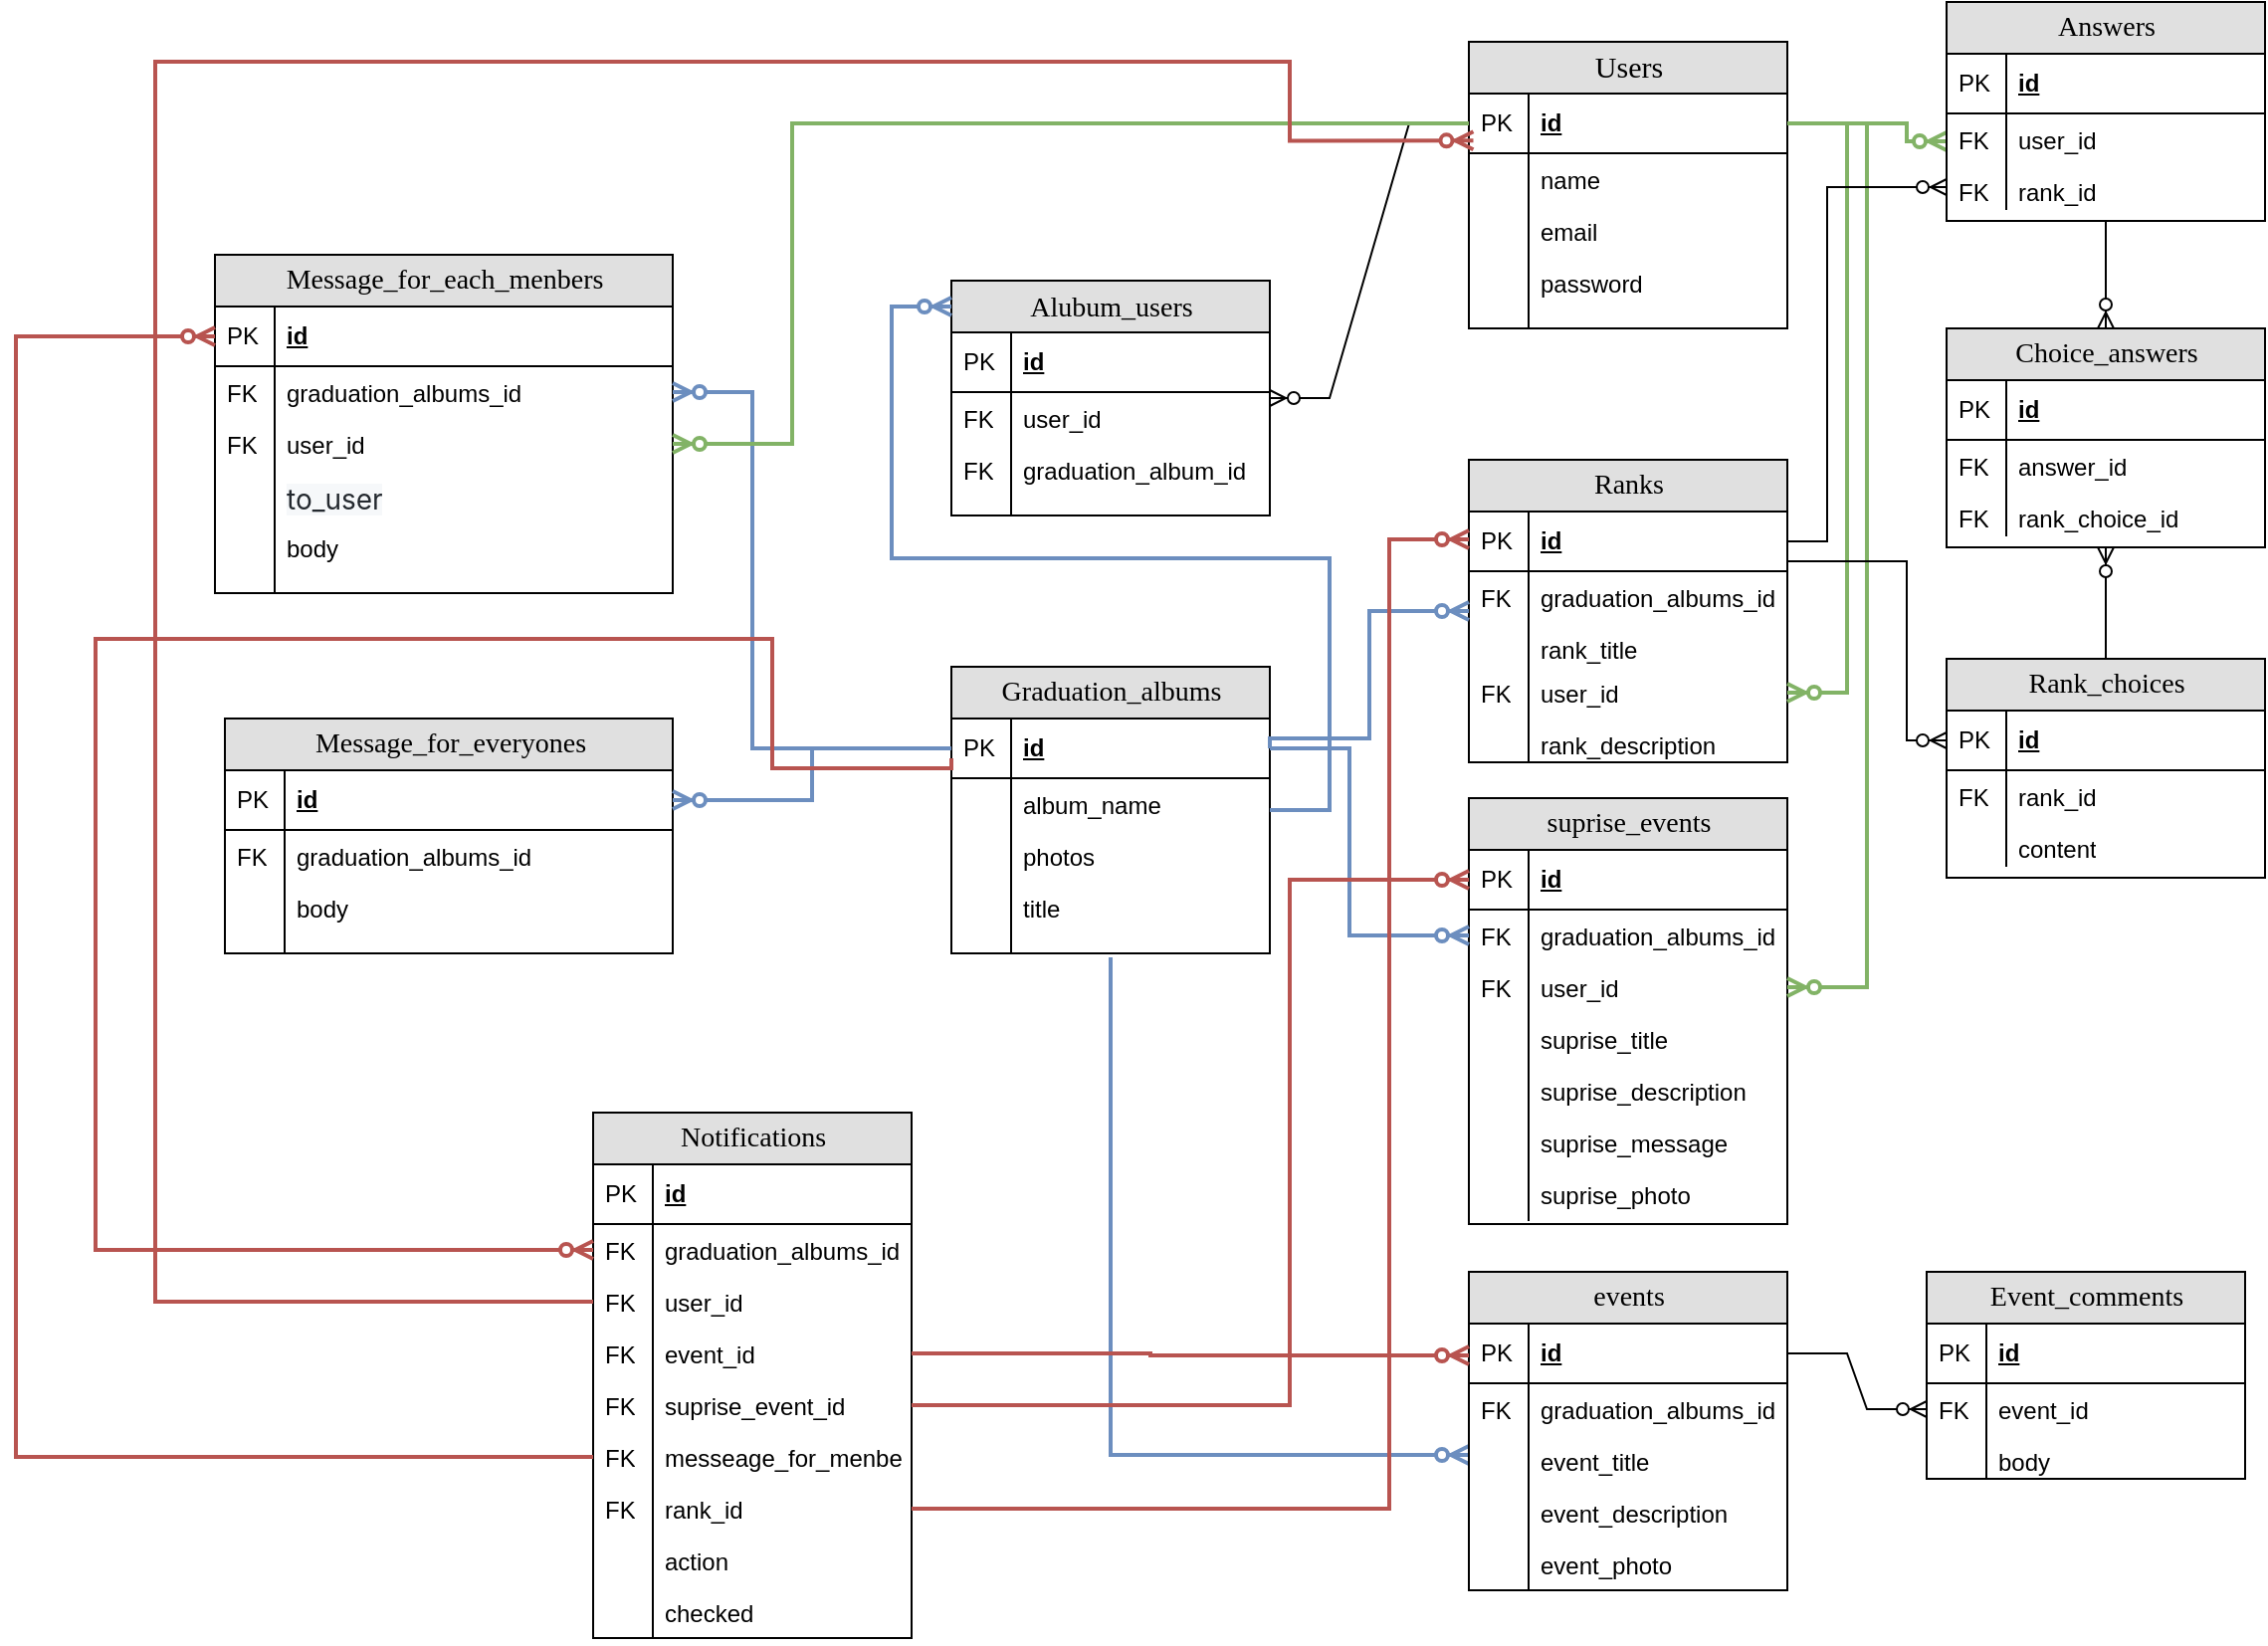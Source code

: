 <mxfile version="20.0.1" type="github">
  <diagram name="Page-1" id="9f46799a-70d6-7492-0946-bef42562c5a5">
    <mxGraphModel dx="2151" dy="718" grid="1" gridSize="10" guides="1" tooltips="1" connect="1" arrows="1" fold="1" page="1" pageScale="1" pageWidth="1100" pageHeight="850" background="none" math="0" shadow="0">
      <root>
        <mxCell id="0" />
        <mxCell id="1" parent="0" />
        <mxCell id="6iNIvZ5y2WaDhr4YdJaO-2" value="Ranks" style="swimlane;html=1;fontStyle=0;childLayout=stackLayout;horizontal=1;startSize=26;fillColor=#e0e0e0;horizontalStack=0;resizeParent=1;resizeLast=0;collapsible=1;marginBottom=0;swimlaneFillColor=#ffffff;align=center;rounded=0;shadow=0;comic=0;labelBackgroundColor=none;strokeWidth=1;fontFamily=Verdana;fontSize=14;swimlaneLine=1;" parent="1" vertex="1">
          <mxGeometry x="80" y="310" width="160" height="152" as="geometry" />
        </mxCell>
        <mxCell id="6iNIvZ5y2WaDhr4YdJaO-3" value="id" style="shape=partialRectangle;top=0;left=0;right=0;bottom=1;html=1;align=left;verticalAlign=middle;fillColor=none;spacingLeft=34;spacingRight=4;whiteSpace=wrap;overflow=hidden;rotatable=0;points=[[0,0.5],[1,0.5]];portConstraint=eastwest;dropTarget=0;fontStyle=5;" parent="6iNIvZ5y2WaDhr4YdJaO-2" vertex="1">
          <mxGeometry y="26" width="160" height="30" as="geometry" />
        </mxCell>
        <mxCell id="6iNIvZ5y2WaDhr4YdJaO-4" value="PK" style="shape=partialRectangle;top=0;left=0;bottom=0;html=1;fillColor=none;align=left;verticalAlign=middle;spacingLeft=4;spacingRight=4;whiteSpace=wrap;overflow=hidden;rotatable=0;points=[];portConstraint=eastwest;part=1;" parent="6iNIvZ5y2WaDhr4YdJaO-3" vertex="1" connectable="0">
          <mxGeometry width="30" height="30" as="geometry" />
        </mxCell>
        <mxCell id="6iNIvZ5y2WaDhr4YdJaO-5" value="graduation_albums_id" style="shape=partialRectangle;top=0;left=0;right=0;bottom=0;html=1;align=left;verticalAlign=top;fillColor=none;spacingLeft=34;spacingRight=4;whiteSpace=wrap;overflow=hidden;rotatable=0;points=[[0,0.5],[1,0.5]];portConstraint=eastwest;dropTarget=0;" parent="6iNIvZ5y2WaDhr4YdJaO-2" vertex="1">
          <mxGeometry y="56" width="160" height="26" as="geometry" />
        </mxCell>
        <mxCell id="6iNIvZ5y2WaDhr4YdJaO-6" value="FK" style="shape=partialRectangle;top=0;left=0;bottom=0;html=1;fillColor=none;align=left;verticalAlign=top;spacingLeft=4;spacingRight=4;whiteSpace=wrap;overflow=hidden;rotatable=0;points=[];portConstraint=eastwest;part=1;" parent="6iNIvZ5y2WaDhr4YdJaO-5" vertex="1" connectable="0">
          <mxGeometry width="30" height="26" as="geometry" />
        </mxCell>
        <mxCell id="6iNIvZ5y2WaDhr4YdJaO-7" value="rank_title" style="shape=partialRectangle;top=0;left=0;right=0;bottom=0;html=1;align=left;verticalAlign=top;fillColor=none;spacingLeft=34;spacingRight=4;whiteSpace=wrap;overflow=hidden;rotatable=0;points=[[0,0.5],[1,0.5]];portConstraint=eastwest;dropTarget=0;" parent="6iNIvZ5y2WaDhr4YdJaO-2" vertex="1">
          <mxGeometry y="82" width="160" height="22" as="geometry" />
        </mxCell>
        <mxCell id="6iNIvZ5y2WaDhr4YdJaO-8" value="" style="shape=partialRectangle;top=0;left=0;bottom=0;html=1;fillColor=none;align=left;verticalAlign=top;spacingLeft=4;spacingRight=4;whiteSpace=wrap;overflow=hidden;rotatable=0;points=[];portConstraint=eastwest;part=1;" parent="6iNIvZ5y2WaDhr4YdJaO-7" vertex="1" connectable="0">
          <mxGeometry width="30" height="22" as="geometry" />
        </mxCell>
        <mxCell id="6iNIvZ5y2WaDhr4YdJaO-9" value="user_id" style="shape=partialRectangle;top=0;left=0;right=0;bottom=0;html=1;align=left;verticalAlign=top;fillColor=none;spacingLeft=34;spacingRight=4;whiteSpace=wrap;overflow=hidden;rotatable=0;points=[[0,0.5],[1,0.5]];portConstraint=eastwest;dropTarget=0;" parent="6iNIvZ5y2WaDhr4YdJaO-2" vertex="1">
          <mxGeometry y="104" width="160" height="26" as="geometry" />
        </mxCell>
        <mxCell id="6iNIvZ5y2WaDhr4YdJaO-10" value="FK" style="shape=partialRectangle;top=0;left=0;bottom=0;html=1;fillColor=none;align=left;verticalAlign=top;spacingLeft=4;spacingRight=4;whiteSpace=wrap;overflow=hidden;rotatable=0;points=[];portConstraint=eastwest;part=1;" parent="6iNIvZ5y2WaDhr4YdJaO-9" vertex="1" connectable="0">
          <mxGeometry width="30" height="26" as="geometry" />
        </mxCell>
        <mxCell id="6iNIvZ5y2WaDhr4YdJaO-11" value="rank_description" style="shape=partialRectangle;top=0;left=0;right=0;bottom=0;html=1;align=left;verticalAlign=top;fillColor=none;spacingLeft=34;spacingRight=4;whiteSpace=wrap;overflow=hidden;rotatable=0;points=[[0,0.5],[1,0.5]];portConstraint=eastwest;dropTarget=0;" parent="6iNIvZ5y2WaDhr4YdJaO-2" vertex="1">
          <mxGeometry y="130" width="160" height="22" as="geometry" />
        </mxCell>
        <mxCell id="6iNIvZ5y2WaDhr4YdJaO-12" value="" style="shape=partialRectangle;top=0;left=0;bottom=0;html=1;fillColor=none;align=left;verticalAlign=top;spacingLeft=4;spacingRight=4;whiteSpace=wrap;overflow=hidden;rotatable=0;points=[];portConstraint=eastwest;part=1;" parent="6iNIvZ5y2WaDhr4YdJaO-11" vertex="1" connectable="0">
          <mxGeometry width="30" height="22" as="geometry" />
        </mxCell>
        <mxCell id="6iNIvZ5y2WaDhr4YdJaO-13" value="Graduation_albums" style="swimlane;html=1;fontStyle=0;childLayout=stackLayout;horizontal=1;startSize=26;fillColor=#e0e0e0;horizontalStack=0;resizeParent=1;resizeLast=0;collapsible=1;marginBottom=0;swimlaneFillColor=#ffffff;align=center;rounded=0;shadow=0;comic=0;labelBackgroundColor=none;strokeWidth=1;fontFamily=Verdana;fontSize=14" parent="1" vertex="1">
          <mxGeometry x="-180" y="414" width="160" height="144" as="geometry" />
        </mxCell>
        <mxCell id="6iNIvZ5y2WaDhr4YdJaO-14" value="id" style="shape=partialRectangle;top=0;left=0;right=0;bottom=1;html=1;align=left;verticalAlign=middle;fillColor=none;spacingLeft=34;spacingRight=4;whiteSpace=wrap;overflow=hidden;rotatable=0;points=[[0,0.5],[1,0.5]];portConstraint=eastwest;dropTarget=0;fontStyle=5;" parent="6iNIvZ5y2WaDhr4YdJaO-13" vertex="1">
          <mxGeometry y="26" width="160" height="30" as="geometry" />
        </mxCell>
        <mxCell id="6iNIvZ5y2WaDhr4YdJaO-15" value="PK" style="shape=partialRectangle;top=0;left=0;bottom=0;html=1;fillColor=none;align=left;verticalAlign=middle;spacingLeft=4;spacingRight=4;whiteSpace=wrap;overflow=hidden;rotatable=0;points=[];portConstraint=eastwest;part=1;" parent="6iNIvZ5y2WaDhr4YdJaO-14" vertex="1" connectable="0">
          <mxGeometry width="30" height="30" as="geometry" />
        </mxCell>
        <mxCell id="6iNIvZ5y2WaDhr4YdJaO-16" value="album_name" style="shape=partialRectangle;top=0;left=0;right=0;bottom=0;html=1;align=left;verticalAlign=top;fillColor=none;spacingLeft=34;spacingRight=4;whiteSpace=wrap;overflow=hidden;rotatable=0;points=[[0,0.5],[1,0.5]];portConstraint=eastwest;dropTarget=0;" parent="6iNIvZ5y2WaDhr4YdJaO-13" vertex="1">
          <mxGeometry y="56" width="160" height="26" as="geometry" />
        </mxCell>
        <mxCell id="6iNIvZ5y2WaDhr4YdJaO-17" value="" style="shape=partialRectangle;top=0;left=0;bottom=0;html=1;fillColor=none;align=left;verticalAlign=top;spacingLeft=4;spacingRight=4;whiteSpace=wrap;overflow=hidden;rotatable=0;points=[];portConstraint=eastwest;part=1;" parent="6iNIvZ5y2WaDhr4YdJaO-16" vertex="1" connectable="0">
          <mxGeometry width="30" height="26" as="geometry" />
        </mxCell>
        <mxCell id="6iNIvZ5y2WaDhr4YdJaO-18" value="photos" style="shape=partialRectangle;top=0;left=0;right=0;bottom=0;html=1;align=left;verticalAlign=top;fillColor=none;spacingLeft=34;spacingRight=4;whiteSpace=wrap;overflow=hidden;rotatable=0;points=[[0,0.5],[1,0.5]];portConstraint=eastwest;dropTarget=0;" parent="6iNIvZ5y2WaDhr4YdJaO-13" vertex="1">
          <mxGeometry y="82" width="160" height="26" as="geometry" />
        </mxCell>
        <mxCell id="6iNIvZ5y2WaDhr4YdJaO-19" value="" style="shape=partialRectangle;top=0;left=0;bottom=0;html=1;fillColor=none;align=left;verticalAlign=top;spacingLeft=4;spacingRight=4;whiteSpace=wrap;overflow=hidden;rotatable=0;points=[];portConstraint=eastwest;part=1;" parent="6iNIvZ5y2WaDhr4YdJaO-18" vertex="1" connectable="0">
          <mxGeometry width="30" height="26" as="geometry" />
        </mxCell>
        <mxCell id="6iNIvZ5y2WaDhr4YdJaO-20" value="title" style="shape=partialRectangle;top=0;left=0;right=0;bottom=0;html=1;align=left;verticalAlign=top;fillColor=none;spacingLeft=34;spacingRight=4;whiteSpace=wrap;overflow=hidden;rotatable=0;points=[[0,0.5],[1,0.5]];portConstraint=eastwest;dropTarget=0;" parent="6iNIvZ5y2WaDhr4YdJaO-13" vertex="1">
          <mxGeometry y="108" width="160" height="26" as="geometry" />
        </mxCell>
        <mxCell id="6iNIvZ5y2WaDhr4YdJaO-21" value="" style="shape=partialRectangle;top=0;left=0;bottom=0;html=1;fillColor=none;align=left;verticalAlign=top;spacingLeft=4;spacingRight=4;whiteSpace=wrap;overflow=hidden;rotatable=0;points=[];portConstraint=eastwest;part=1;" parent="6iNIvZ5y2WaDhr4YdJaO-20" vertex="1" connectable="0">
          <mxGeometry width="30" height="26" as="geometry" />
        </mxCell>
        <mxCell id="6iNIvZ5y2WaDhr4YdJaO-22" value="" style="shape=partialRectangle;top=0;left=0;right=0;bottom=0;html=1;align=left;verticalAlign=top;fillColor=none;spacingLeft=34;spacingRight=4;whiteSpace=wrap;overflow=hidden;rotatable=0;points=[[0,0.5],[1,0.5]];portConstraint=eastwest;dropTarget=0;" parent="6iNIvZ5y2WaDhr4YdJaO-13" vertex="1">
          <mxGeometry y="134" width="160" height="10" as="geometry" />
        </mxCell>
        <mxCell id="6iNIvZ5y2WaDhr4YdJaO-23" value="" style="shape=partialRectangle;top=0;left=0;bottom=0;html=1;fillColor=none;align=left;verticalAlign=top;spacingLeft=4;spacingRight=4;whiteSpace=wrap;overflow=hidden;rotatable=0;points=[];portConstraint=eastwest;part=1;" parent="6iNIvZ5y2WaDhr4YdJaO-22" vertex="1" connectable="0">
          <mxGeometry width="30" height="10" as="geometry" />
        </mxCell>
        <mxCell id="6iNIvZ5y2WaDhr4YdJaO-24" value="suprise_events" style="swimlane;html=1;fontStyle=0;childLayout=stackLayout;horizontal=1;startSize=26;fillColor=#e0e0e0;horizontalStack=0;resizeParent=1;resizeLast=0;collapsible=1;marginBottom=0;swimlaneFillColor=#ffffff;align=center;rounded=0;shadow=0;comic=0;labelBackgroundColor=none;strokeWidth=1;fontFamily=Verdana;fontSize=14" parent="1" vertex="1">
          <mxGeometry x="80" y="480" width="160" height="214" as="geometry" />
        </mxCell>
        <mxCell id="6iNIvZ5y2WaDhr4YdJaO-25" value="id" style="shape=partialRectangle;top=0;left=0;right=0;bottom=1;html=1;align=left;verticalAlign=middle;fillColor=none;spacingLeft=34;spacingRight=4;whiteSpace=wrap;overflow=hidden;rotatable=0;points=[[0,0.5],[1,0.5]];portConstraint=eastwest;dropTarget=0;fontStyle=5;" parent="6iNIvZ5y2WaDhr4YdJaO-24" vertex="1">
          <mxGeometry y="26" width="160" height="30" as="geometry" />
        </mxCell>
        <mxCell id="6iNIvZ5y2WaDhr4YdJaO-26" value="PK" style="shape=partialRectangle;top=0;left=0;bottom=0;html=1;fillColor=none;align=left;verticalAlign=middle;spacingLeft=4;spacingRight=4;whiteSpace=wrap;overflow=hidden;rotatable=0;points=[];portConstraint=eastwest;part=1;" parent="6iNIvZ5y2WaDhr4YdJaO-25" vertex="1" connectable="0">
          <mxGeometry width="30" height="30" as="geometry" />
        </mxCell>
        <mxCell id="6iNIvZ5y2WaDhr4YdJaO-27" value="graduation_albums_id" style="shape=partialRectangle;top=0;left=0;right=0;bottom=0;html=1;align=left;verticalAlign=top;fillColor=none;spacingLeft=34;spacingRight=4;whiteSpace=wrap;overflow=hidden;rotatable=0;points=[[0,0.5],[1,0.5]];portConstraint=eastwest;dropTarget=0;" parent="6iNIvZ5y2WaDhr4YdJaO-24" vertex="1">
          <mxGeometry y="56" width="160" height="26" as="geometry" />
        </mxCell>
        <mxCell id="6iNIvZ5y2WaDhr4YdJaO-28" value="FK" style="shape=partialRectangle;top=0;left=0;bottom=0;html=1;fillColor=none;align=left;verticalAlign=top;spacingLeft=4;spacingRight=4;whiteSpace=wrap;overflow=hidden;rotatable=0;points=[];portConstraint=eastwest;part=1;" parent="6iNIvZ5y2WaDhr4YdJaO-27" vertex="1" connectable="0">
          <mxGeometry width="30" height="26" as="geometry" />
        </mxCell>
        <mxCell id="6iNIvZ5y2WaDhr4YdJaO-29" value="user_id" style="shape=partialRectangle;top=0;left=0;right=0;bottom=0;html=1;align=left;verticalAlign=top;fillColor=none;spacingLeft=34;spacingRight=4;whiteSpace=wrap;overflow=hidden;rotatable=0;points=[[0,0.5],[1,0.5]];portConstraint=eastwest;dropTarget=0;" parent="6iNIvZ5y2WaDhr4YdJaO-24" vertex="1">
          <mxGeometry y="82" width="160" height="26" as="geometry" />
        </mxCell>
        <mxCell id="6iNIvZ5y2WaDhr4YdJaO-30" value="FK" style="shape=partialRectangle;top=0;left=0;bottom=0;html=1;fillColor=none;align=left;verticalAlign=top;spacingLeft=4;spacingRight=4;whiteSpace=wrap;overflow=hidden;rotatable=0;points=[];portConstraint=eastwest;part=1;" parent="6iNIvZ5y2WaDhr4YdJaO-29" vertex="1" connectable="0">
          <mxGeometry width="30" height="26" as="geometry" />
        </mxCell>
        <mxCell id="6iNIvZ5y2WaDhr4YdJaO-31" value="suprise_title" style="shape=partialRectangle;top=0;left=0;right=0;bottom=0;html=1;align=left;verticalAlign=top;fillColor=none;spacingLeft=34;spacingRight=4;whiteSpace=wrap;overflow=hidden;rotatable=0;points=[[0,0.5],[1,0.5]];portConstraint=eastwest;dropTarget=0;" parent="6iNIvZ5y2WaDhr4YdJaO-24" vertex="1">
          <mxGeometry y="108" width="160" height="26" as="geometry" />
        </mxCell>
        <mxCell id="6iNIvZ5y2WaDhr4YdJaO-32" value="" style="shape=partialRectangle;top=0;left=0;bottom=0;html=1;fillColor=none;align=left;verticalAlign=top;spacingLeft=4;spacingRight=4;whiteSpace=wrap;overflow=hidden;rotatable=0;points=[];portConstraint=eastwest;part=1;" parent="6iNIvZ5y2WaDhr4YdJaO-31" vertex="1" connectable="0">
          <mxGeometry width="30" height="26" as="geometry" />
        </mxCell>
        <mxCell id="6iNIvZ5y2WaDhr4YdJaO-33" value="suprise_description" style="shape=partialRectangle;top=0;left=0;right=0;bottom=0;html=1;align=left;verticalAlign=top;fillColor=none;spacingLeft=34;spacingRight=4;whiteSpace=wrap;overflow=hidden;rotatable=0;points=[[0,0.5],[1,0.5]];portConstraint=eastwest;dropTarget=0;" parent="6iNIvZ5y2WaDhr4YdJaO-24" vertex="1">
          <mxGeometry y="134" width="160" height="26" as="geometry" />
        </mxCell>
        <mxCell id="6iNIvZ5y2WaDhr4YdJaO-34" value="" style="shape=partialRectangle;top=0;left=0;bottom=0;html=1;fillColor=none;align=left;verticalAlign=top;spacingLeft=4;spacingRight=4;whiteSpace=wrap;overflow=hidden;rotatable=0;points=[];portConstraint=eastwest;part=1;" parent="6iNIvZ5y2WaDhr4YdJaO-33" vertex="1" connectable="0">
          <mxGeometry width="30" height="26" as="geometry" />
        </mxCell>
        <mxCell id="6iNIvZ5y2WaDhr4YdJaO-35" value="suprise_message" style="shape=partialRectangle;top=0;left=0;right=0;bottom=0;html=1;align=left;verticalAlign=top;fillColor=none;spacingLeft=34;spacingRight=4;whiteSpace=wrap;overflow=hidden;rotatable=0;points=[[0,0.5],[1,0.5]];portConstraint=eastwest;dropTarget=0;" parent="6iNIvZ5y2WaDhr4YdJaO-24" vertex="1">
          <mxGeometry y="160" width="160" height="26" as="geometry" />
        </mxCell>
        <mxCell id="6iNIvZ5y2WaDhr4YdJaO-36" value="" style="shape=partialRectangle;top=0;left=0;bottom=0;html=1;fillColor=none;align=left;verticalAlign=top;spacingLeft=4;spacingRight=4;whiteSpace=wrap;overflow=hidden;rotatable=0;points=[];portConstraint=eastwest;part=1;" parent="6iNIvZ5y2WaDhr4YdJaO-35" vertex="1" connectable="0">
          <mxGeometry width="30" height="26" as="geometry" />
        </mxCell>
        <mxCell id="6iNIvZ5y2WaDhr4YdJaO-37" value="suprise_photo" style="shape=partialRectangle;top=0;left=0;right=0;bottom=0;html=1;align=left;verticalAlign=top;fillColor=none;spacingLeft=34;spacingRight=4;whiteSpace=wrap;overflow=hidden;rotatable=0;points=[[0,0.5],[1,0.5]];portConstraint=eastwest;dropTarget=0;" parent="6iNIvZ5y2WaDhr4YdJaO-24" vertex="1">
          <mxGeometry y="186" width="160" height="26" as="geometry" />
        </mxCell>
        <mxCell id="6iNIvZ5y2WaDhr4YdJaO-38" value="" style="shape=partialRectangle;top=0;left=0;bottom=0;html=1;fillColor=none;align=left;verticalAlign=top;spacingLeft=4;spacingRight=4;whiteSpace=wrap;overflow=hidden;rotatable=0;points=[];portConstraint=eastwest;part=1;" parent="6iNIvZ5y2WaDhr4YdJaO-37" vertex="1" connectable="0">
          <mxGeometry width="30" height="26" as="geometry" />
        </mxCell>
        <mxCell id="6iNIvZ5y2WaDhr4YdJaO-39" value="&lt;p style=&quot;margin: 0px; font-variant-numeric: normal; font-variant-east-asian: normal; font-stretch: normal; line-height: normal; font-family: &amp;quot;Hiragino Kaku Gothic ProN&amp;quot;; font-size: 15px;&quot; class=&quot;p1&quot;&gt;Users&lt;/p&gt;" style="swimlane;html=1;fontStyle=0;childLayout=stackLayout;horizontal=1;startSize=26;fillColor=#e0e0e0;horizontalStack=0;resizeParent=1;resizeLast=0;collapsible=1;marginBottom=0;swimlaneFillColor=#ffffff;align=center;rounded=0;shadow=0;comic=0;labelBackgroundColor=none;strokeWidth=1;fontFamily=Verdana;fontSize=14" parent="1" vertex="1">
          <mxGeometry x="80" y="100" width="160" height="144" as="geometry" />
        </mxCell>
        <mxCell id="6iNIvZ5y2WaDhr4YdJaO-40" value="id" style="shape=partialRectangle;top=0;left=0;right=0;bottom=1;html=1;align=left;verticalAlign=middle;fillColor=none;spacingLeft=34;spacingRight=4;whiteSpace=wrap;overflow=hidden;rotatable=0;points=[[0,0.5],[1,0.5]];portConstraint=eastwest;dropTarget=0;fontStyle=5;" parent="6iNIvZ5y2WaDhr4YdJaO-39" vertex="1">
          <mxGeometry y="26" width="160" height="30" as="geometry" />
        </mxCell>
        <mxCell id="6iNIvZ5y2WaDhr4YdJaO-41" value="PK" style="shape=partialRectangle;top=0;left=0;bottom=0;html=1;fillColor=none;align=left;verticalAlign=middle;spacingLeft=4;spacingRight=4;whiteSpace=wrap;overflow=hidden;rotatable=0;points=[];portConstraint=eastwest;part=1;" parent="6iNIvZ5y2WaDhr4YdJaO-40" vertex="1" connectable="0">
          <mxGeometry width="30" height="30" as="geometry" />
        </mxCell>
        <mxCell id="6iNIvZ5y2WaDhr4YdJaO-42" value="name" style="shape=partialRectangle;top=0;left=0;right=0;bottom=0;html=1;align=left;verticalAlign=top;fillColor=none;spacingLeft=34;spacingRight=4;whiteSpace=wrap;overflow=hidden;rotatable=0;points=[[0,0.5],[1,0.5]];portConstraint=eastwest;dropTarget=0;" parent="6iNIvZ5y2WaDhr4YdJaO-39" vertex="1">
          <mxGeometry y="56" width="160" height="26" as="geometry" />
        </mxCell>
        <mxCell id="6iNIvZ5y2WaDhr4YdJaO-43" value="" style="shape=partialRectangle;top=0;left=0;bottom=0;html=1;fillColor=none;align=left;verticalAlign=top;spacingLeft=4;spacingRight=4;whiteSpace=wrap;overflow=hidden;rotatable=0;points=[];portConstraint=eastwest;part=1;" parent="6iNIvZ5y2WaDhr4YdJaO-42" vertex="1" connectable="0">
          <mxGeometry width="30" height="26" as="geometry" />
        </mxCell>
        <mxCell id="6iNIvZ5y2WaDhr4YdJaO-44" value="email" style="shape=partialRectangle;top=0;left=0;right=0;bottom=0;html=1;align=left;verticalAlign=top;fillColor=none;spacingLeft=34;spacingRight=4;whiteSpace=wrap;overflow=hidden;rotatable=0;points=[[0,0.5],[1,0.5]];portConstraint=eastwest;dropTarget=0;" parent="6iNIvZ5y2WaDhr4YdJaO-39" vertex="1">
          <mxGeometry y="82" width="160" height="26" as="geometry" />
        </mxCell>
        <mxCell id="6iNIvZ5y2WaDhr4YdJaO-45" value="" style="shape=partialRectangle;top=0;left=0;bottom=0;html=1;fillColor=none;align=left;verticalAlign=top;spacingLeft=4;spacingRight=4;whiteSpace=wrap;overflow=hidden;rotatable=0;points=[];portConstraint=eastwest;part=1;" parent="6iNIvZ5y2WaDhr4YdJaO-44" vertex="1" connectable="0">
          <mxGeometry width="30" height="26" as="geometry" />
        </mxCell>
        <mxCell id="6iNIvZ5y2WaDhr4YdJaO-46" value="password" style="shape=partialRectangle;top=0;left=0;right=0;bottom=0;html=1;align=left;verticalAlign=top;fillColor=none;spacingLeft=34;spacingRight=4;whiteSpace=wrap;overflow=hidden;rotatable=0;points=[[0,0.5],[1,0.5]];portConstraint=eastwest;dropTarget=0;" parent="6iNIvZ5y2WaDhr4YdJaO-39" vertex="1">
          <mxGeometry y="108" width="160" height="26" as="geometry" />
        </mxCell>
        <mxCell id="6iNIvZ5y2WaDhr4YdJaO-47" value="" style="shape=partialRectangle;top=0;left=0;bottom=0;html=1;fillColor=none;align=left;verticalAlign=top;spacingLeft=4;spacingRight=4;whiteSpace=wrap;overflow=hidden;rotatable=0;points=[];portConstraint=eastwest;part=1;" parent="6iNIvZ5y2WaDhr4YdJaO-46" vertex="1" connectable="0">
          <mxGeometry width="30" height="26" as="geometry" />
        </mxCell>
        <mxCell id="6iNIvZ5y2WaDhr4YdJaO-48" value="" style="shape=partialRectangle;top=0;left=0;right=0;bottom=0;html=1;align=left;verticalAlign=top;fillColor=none;spacingLeft=34;spacingRight=4;whiteSpace=wrap;overflow=hidden;rotatable=0;points=[[0,0.5],[1,0.5]];portConstraint=eastwest;dropTarget=0;" parent="6iNIvZ5y2WaDhr4YdJaO-39" vertex="1">
          <mxGeometry y="134" width="160" height="10" as="geometry" />
        </mxCell>
        <mxCell id="6iNIvZ5y2WaDhr4YdJaO-49" value="" style="shape=partialRectangle;top=0;left=0;bottom=0;html=1;fillColor=none;align=left;verticalAlign=top;spacingLeft=4;spacingRight=4;whiteSpace=wrap;overflow=hidden;rotatable=0;points=[];portConstraint=eastwest;part=1;" parent="6iNIvZ5y2WaDhr4YdJaO-48" vertex="1" connectable="0">
          <mxGeometry width="30" height="10" as="geometry" />
        </mxCell>
        <mxCell id="6iNIvZ5y2WaDhr4YdJaO-50" value="Notifications" style="swimlane;html=1;fontStyle=0;childLayout=stackLayout;horizontal=1;startSize=26;fillColor=#e0e0e0;horizontalStack=0;resizeParent=1;resizeLast=0;collapsible=1;marginBottom=0;swimlaneFillColor=#ffffff;align=center;rounded=0;shadow=0;comic=0;labelBackgroundColor=none;strokeWidth=1;fontFamily=Verdana;fontSize=14" parent="1" vertex="1">
          <mxGeometry x="-360" y="638" width="160" height="264" as="geometry" />
        </mxCell>
        <mxCell id="6iNIvZ5y2WaDhr4YdJaO-51" value="id" style="shape=partialRectangle;top=0;left=0;right=0;bottom=1;html=1;align=left;verticalAlign=middle;fillColor=none;spacingLeft=34;spacingRight=4;whiteSpace=wrap;overflow=hidden;rotatable=0;points=[[0,0.5],[1,0.5]];portConstraint=eastwest;dropTarget=0;fontStyle=5;" parent="6iNIvZ5y2WaDhr4YdJaO-50" vertex="1">
          <mxGeometry y="26" width="160" height="30" as="geometry" />
        </mxCell>
        <mxCell id="6iNIvZ5y2WaDhr4YdJaO-52" value="PK" style="shape=partialRectangle;top=0;left=0;bottom=0;html=1;fillColor=none;align=left;verticalAlign=middle;spacingLeft=4;spacingRight=4;whiteSpace=wrap;overflow=hidden;rotatable=0;points=[];portConstraint=eastwest;part=1;" parent="6iNIvZ5y2WaDhr4YdJaO-51" vertex="1" connectable="0">
          <mxGeometry width="30" height="30" as="geometry" />
        </mxCell>
        <mxCell id="6iNIvZ5y2WaDhr4YdJaO-53" value="graduation_albums_id" style="shape=partialRectangle;top=0;left=0;right=0;bottom=0;html=1;align=left;verticalAlign=top;fillColor=none;spacingLeft=34;spacingRight=4;whiteSpace=wrap;overflow=hidden;rotatable=0;points=[[0,0.5],[1,0.5]];portConstraint=eastwest;dropTarget=0;" parent="6iNIvZ5y2WaDhr4YdJaO-50" vertex="1">
          <mxGeometry y="56" width="160" height="26" as="geometry" />
        </mxCell>
        <mxCell id="6iNIvZ5y2WaDhr4YdJaO-54" value="FK" style="shape=partialRectangle;top=0;left=0;bottom=0;html=1;fillColor=none;align=left;verticalAlign=top;spacingLeft=4;spacingRight=4;whiteSpace=wrap;overflow=hidden;rotatable=0;points=[];portConstraint=eastwest;part=1;" parent="6iNIvZ5y2WaDhr4YdJaO-53" vertex="1" connectable="0">
          <mxGeometry width="30" height="26" as="geometry" />
        </mxCell>
        <mxCell id="6iNIvZ5y2WaDhr4YdJaO-55" value="user_id" style="shape=partialRectangle;top=0;left=0;right=0;bottom=0;html=1;align=left;verticalAlign=top;fillColor=none;spacingLeft=34;spacingRight=4;whiteSpace=wrap;overflow=hidden;rotatable=0;points=[[0,0.5],[1,0.5]];portConstraint=eastwest;dropTarget=0;" parent="6iNIvZ5y2WaDhr4YdJaO-50" vertex="1">
          <mxGeometry y="82" width="160" height="26" as="geometry" />
        </mxCell>
        <mxCell id="6iNIvZ5y2WaDhr4YdJaO-56" value="FK" style="shape=partialRectangle;top=0;left=0;bottom=0;html=1;fillColor=none;align=left;verticalAlign=top;spacingLeft=4;spacingRight=4;whiteSpace=wrap;overflow=hidden;rotatable=0;points=[];portConstraint=eastwest;part=1;" parent="6iNIvZ5y2WaDhr4YdJaO-55" vertex="1" connectable="0">
          <mxGeometry width="30" height="26" as="geometry" />
        </mxCell>
        <mxCell id="6iNIvZ5y2WaDhr4YdJaO-57" value="event_id" style="shape=partialRectangle;top=0;left=0;right=0;bottom=0;html=1;align=left;verticalAlign=top;fillColor=none;spacingLeft=34;spacingRight=4;whiteSpace=wrap;overflow=hidden;rotatable=0;points=[[0,0.5],[1,0.5]];portConstraint=eastwest;dropTarget=0;" parent="6iNIvZ5y2WaDhr4YdJaO-50" vertex="1">
          <mxGeometry y="108" width="160" height="26" as="geometry" />
        </mxCell>
        <mxCell id="6iNIvZ5y2WaDhr4YdJaO-58" value="FK" style="shape=partialRectangle;top=0;left=0;bottom=0;html=1;fillColor=none;align=left;verticalAlign=top;spacingLeft=4;spacingRight=4;whiteSpace=wrap;overflow=hidden;rotatable=0;points=[];portConstraint=eastwest;part=1;" parent="6iNIvZ5y2WaDhr4YdJaO-57" vertex="1" connectable="0">
          <mxGeometry width="30" height="26" as="geometry" />
        </mxCell>
        <mxCell id="6iNIvZ5y2WaDhr4YdJaO-59" value="suprise_event_id" style="shape=partialRectangle;top=0;left=0;right=0;bottom=0;html=1;align=left;verticalAlign=top;fillColor=none;spacingLeft=34;spacingRight=4;whiteSpace=wrap;overflow=hidden;rotatable=0;points=[[0,0.5],[1,0.5]];portConstraint=eastwest;dropTarget=0;" parent="6iNIvZ5y2WaDhr4YdJaO-50" vertex="1">
          <mxGeometry y="134" width="160" height="26" as="geometry" />
        </mxCell>
        <mxCell id="6iNIvZ5y2WaDhr4YdJaO-60" value="FK" style="shape=partialRectangle;top=0;left=0;bottom=0;html=1;fillColor=none;align=left;verticalAlign=top;spacingLeft=4;spacingRight=4;whiteSpace=wrap;overflow=hidden;rotatable=0;points=[];portConstraint=eastwest;part=1;" parent="6iNIvZ5y2WaDhr4YdJaO-59" vertex="1" connectable="0">
          <mxGeometry width="30" height="26" as="geometry" />
        </mxCell>
        <mxCell id="6iNIvZ5y2WaDhr4YdJaO-61" value="messeage_for_menber_id" style="shape=partialRectangle;top=0;left=0;right=0;bottom=0;html=1;align=left;verticalAlign=top;fillColor=none;spacingLeft=34;spacingRight=4;whiteSpace=wrap;overflow=hidden;rotatable=0;points=[[0,0.5],[1,0.5]];portConstraint=eastwest;dropTarget=0;" parent="6iNIvZ5y2WaDhr4YdJaO-50" vertex="1">
          <mxGeometry y="160" width="160" height="26" as="geometry" />
        </mxCell>
        <mxCell id="6iNIvZ5y2WaDhr4YdJaO-62" value="FK" style="shape=partialRectangle;top=0;left=0;bottom=0;html=1;fillColor=none;align=left;verticalAlign=top;spacingLeft=4;spacingRight=4;whiteSpace=wrap;overflow=hidden;rotatable=0;points=[];portConstraint=eastwest;part=1;" parent="6iNIvZ5y2WaDhr4YdJaO-61" vertex="1" connectable="0">
          <mxGeometry width="30" height="26" as="geometry" />
        </mxCell>
        <mxCell id="6iNIvZ5y2WaDhr4YdJaO-63" value="rank_id" style="shape=partialRectangle;top=0;left=0;right=0;bottom=0;html=1;align=left;verticalAlign=top;fillColor=none;spacingLeft=34;spacingRight=4;whiteSpace=wrap;overflow=hidden;rotatable=0;points=[[0,0.5],[1,0.5]];portConstraint=eastwest;dropTarget=0;" parent="6iNIvZ5y2WaDhr4YdJaO-50" vertex="1">
          <mxGeometry y="186" width="160" height="26" as="geometry" />
        </mxCell>
        <mxCell id="6iNIvZ5y2WaDhr4YdJaO-64" value="FK" style="shape=partialRectangle;top=0;left=0;bottom=0;html=1;fillColor=none;align=left;verticalAlign=top;spacingLeft=4;spacingRight=4;whiteSpace=wrap;overflow=hidden;rotatable=0;points=[];portConstraint=eastwest;part=1;" parent="6iNIvZ5y2WaDhr4YdJaO-63" vertex="1" connectable="0">
          <mxGeometry width="30" height="26" as="geometry" />
        </mxCell>
        <mxCell id="6iNIvZ5y2WaDhr4YdJaO-65" value="action" style="shape=partialRectangle;top=0;left=0;right=0;bottom=0;html=1;align=left;verticalAlign=top;fillColor=none;spacingLeft=34;spacingRight=4;whiteSpace=wrap;overflow=hidden;rotatable=0;points=[[0,0.5],[1,0.5]];portConstraint=eastwest;dropTarget=0;" parent="6iNIvZ5y2WaDhr4YdJaO-50" vertex="1">
          <mxGeometry y="212" width="160" height="26" as="geometry" />
        </mxCell>
        <mxCell id="6iNIvZ5y2WaDhr4YdJaO-66" value="" style="shape=partialRectangle;top=0;left=0;bottom=0;html=1;fillColor=none;align=left;verticalAlign=top;spacingLeft=4;spacingRight=4;whiteSpace=wrap;overflow=hidden;rotatable=0;points=[];portConstraint=eastwest;part=1;" parent="6iNIvZ5y2WaDhr4YdJaO-65" vertex="1" connectable="0">
          <mxGeometry width="30" height="26" as="geometry" />
        </mxCell>
        <mxCell id="6iNIvZ5y2WaDhr4YdJaO-67" value="checked" style="shape=partialRectangle;top=0;left=0;right=0;bottom=0;html=1;align=left;verticalAlign=top;fillColor=none;spacingLeft=34;spacingRight=4;whiteSpace=wrap;overflow=hidden;rotatable=0;points=[[0,0.5],[1,0.5]];portConstraint=eastwest;dropTarget=0;" parent="6iNIvZ5y2WaDhr4YdJaO-50" vertex="1">
          <mxGeometry y="238" width="160" height="26" as="geometry" />
        </mxCell>
        <mxCell id="6iNIvZ5y2WaDhr4YdJaO-68" value="" style="shape=partialRectangle;top=0;left=0;bottom=0;html=1;fillColor=none;align=left;verticalAlign=top;spacingLeft=4;spacingRight=4;whiteSpace=wrap;overflow=hidden;rotatable=0;points=[];portConstraint=eastwest;part=1;" parent="6iNIvZ5y2WaDhr4YdJaO-67" vertex="1" connectable="0">
          <mxGeometry width="30" height="26" as="geometry" />
        </mxCell>
        <mxCell id="6iNIvZ5y2WaDhr4YdJaO-69" value="&lt;p style=&quot;margin: 0px; font-variant-numeric: normal; font-variant-east-asian: normal; font-stretch: normal; line-height: normal; font-family: &amp;quot;Hiragino Kaku Gothic ProN&amp;quot;; font-size: 15px;&quot; class=&quot;p1&quot;&gt;&lt;span style=&quot;font-family: Verdana; font-size: 14px;&quot;&gt;Alubum_users&lt;/span&gt;&lt;br&gt;&lt;/p&gt;" style="swimlane;html=1;fontStyle=0;childLayout=stackLayout;horizontal=1;startSize=26;fillColor=#e0e0e0;horizontalStack=0;resizeParent=1;resizeLast=0;collapsible=1;marginBottom=0;swimlaneFillColor=#ffffff;align=center;rounded=0;shadow=0;comic=0;labelBackgroundColor=none;strokeWidth=1;fontFamily=Verdana;fontSize=14" parent="1" vertex="1">
          <mxGeometry x="-180" y="220" width="160" height="118" as="geometry" />
        </mxCell>
        <mxCell id="6iNIvZ5y2WaDhr4YdJaO-70" value="id" style="shape=partialRectangle;top=0;left=0;right=0;bottom=1;html=1;align=left;verticalAlign=middle;fillColor=none;spacingLeft=34;spacingRight=4;whiteSpace=wrap;overflow=hidden;rotatable=0;points=[[0,0.5],[1,0.5]];portConstraint=eastwest;dropTarget=0;fontStyle=5;" parent="6iNIvZ5y2WaDhr4YdJaO-69" vertex="1">
          <mxGeometry y="26" width="160" height="30" as="geometry" />
        </mxCell>
        <mxCell id="6iNIvZ5y2WaDhr4YdJaO-71" value="PK" style="shape=partialRectangle;top=0;left=0;bottom=0;html=1;fillColor=none;align=left;verticalAlign=middle;spacingLeft=4;spacingRight=4;whiteSpace=wrap;overflow=hidden;rotatable=0;points=[];portConstraint=eastwest;part=1;" parent="6iNIvZ5y2WaDhr4YdJaO-70" vertex="1" connectable="0">
          <mxGeometry width="30" height="30" as="geometry" />
        </mxCell>
        <mxCell id="6iNIvZ5y2WaDhr4YdJaO-72" value="user_id" style="shape=partialRectangle;top=0;left=0;right=0;bottom=0;html=1;align=left;verticalAlign=top;fillColor=none;spacingLeft=34;spacingRight=4;whiteSpace=wrap;overflow=hidden;rotatable=0;points=[[0,0.5],[1,0.5]];portConstraint=eastwest;dropTarget=0;" parent="6iNIvZ5y2WaDhr4YdJaO-69" vertex="1">
          <mxGeometry y="56" width="160" height="26" as="geometry" />
        </mxCell>
        <mxCell id="6iNIvZ5y2WaDhr4YdJaO-73" value="FK" style="shape=partialRectangle;top=0;left=0;bottom=0;html=1;fillColor=none;align=left;verticalAlign=top;spacingLeft=4;spacingRight=4;whiteSpace=wrap;overflow=hidden;rotatable=0;points=[];portConstraint=eastwest;part=1;" parent="6iNIvZ5y2WaDhr4YdJaO-72" vertex="1" connectable="0">
          <mxGeometry width="30" height="26" as="geometry" />
        </mxCell>
        <mxCell id="6iNIvZ5y2WaDhr4YdJaO-74" value="graduation_album_id" style="shape=partialRectangle;top=0;left=0;right=0;bottom=0;html=1;align=left;verticalAlign=top;fillColor=none;spacingLeft=34;spacingRight=4;whiteSpace=wrap;overflow=hidden;rotatable=0;points=[[0,0.5],[1,0.5]];portConstraint=eastwest;dropTarget=0;" parent="6iNIvZ5y2WaDhr4YdJaO-69" vertex="1">
          <mxGeometry y="82" width="160" height="26" as="geometry" />
        </mxCell>
        <mxCell id="6iNIvZ5y2WaDhr4YdJaO-75" value="FK" style="shape=partialRectangle;top=0;left=0;bottom=0;html=1;fillColor=none;align=left;verticalAlign=top;spacingLeft=4;spacingRight=4;whiteSpace=wrap;overflow=hidden;rotatable=0;points=[];portConstraint=eastwest;part=1;" parent="6iNIvZ5y2WaDhr4YdJaO-74" vertex="1" connectable="0">
          <mxGeometry width="30" height="26" as="geometry" />
        </mxCell>
        <mxCell id="6iNIvZ5y2WaDhr4YdJaO-76" value="" style="shape=partialRectangle;top=0;left=0;right=0;bottom=0;html=1;align=left;verticalAlign=top;fillColor=none;spacingLeft=34;spacingRight=4;whiteSpace=wrap;overflow=hidden;rotatable=0;points=[[0,0.5],[1,0.5]];portConstraint=eastwest;dropTarget=0;" parent="6iNIvZ5y2WaDhr4YdJaO-69" vertex="1">
          <mxGeometry y="108" width="160" height="10" as="geometry" />
        </mxCell>
        <mxCell id="6iNIvZ5y2WaDhr4YdJaO-77" value="" style="shape=partialRectangle;top=0;left=0;bottom=0;html=1;fillColor=none;align=left;verticalAlign=top;spacingLeft=4;spacingRight=4;whiteSpace=wrap;overflow=hidden;rotatable=0;points=[];portConstraint=eastwest;part=1;" parent="6iNIvZ5y2WaDhr4YdJaO-76" vertex="1" connectable="0">
          <mxGeometry width="30" height="10" as="geometry" />
        </mxCell>
        <mxCell id="6iNIvZ5y2WaDhr4YdJaO-78" value="" style="edgeStyle=entityRelationEdgeStyle;fontSize=12;html=1;endArrow=ERzeroToMany;endFill=1;rounded=0;strokeWidth=2;fillColor=#dae8fc;strokeColor=#6c8ebf;" parent="1" source="6iNIvZ5y2WaDhr4YdJaO-13" edge="1">
          <mxGeometry width="100" height="100" relative="1" as="geometry">
            <mxPoint x="-100" y="380" as="sourcePoint" />
            <mxPoint x="-180" y="233" as="targetPoint" />
          </mxGeometry>
        </mxCell>
        <mxCell id="6iNIvZ5y2WaDhr4YdJaO-79" value="" style="edgeStyle=entityRelationEdgeStyle;fontSize=12;html=1;endArrow=ERzeroToMany;endFill=1;rounded=0;" parent="1" source="6iNIvZ5y2WaDhr4YdJaO-40" target="6iNIvZ5y2WaDhr4YdJaO-69" edge="1">
          <mxGeometry width="100" height="100" relative="1" as="geometry">
            <mxPoint x="-90" y="424" as="sourcePoint" />
            <mxPoint x="-10" y="289" as="targetPoint" />
          </mxGeometry>
        </mxCell>
        <mxCell id="6iNIvZ5y2WaDhr4YdJaO-80" value="" style="edgeStyle=orthogonalEdgeStyle;fontSize=12;html=1;endArrow=ERzeroToMany;endFill=1;rounded=0;exitX=1;exitY=0.5;exitDx=0;exitDy=0;strokeWidth=2;fillColor=#dae8fc;strokeColor=#6c8ebf;" parent="1" source="6iNIvZ5y2WaDhr4YdJaO-14" target="6iNIvZ5y2WaDhr4YdJaO-27" edge="1">
          <mxGeometry width="100" height="100" relative="1" as="geometry">
            <mxPoint x="-100" y="420" as="sourcePoint" />
            <mxPoint x="-10" y="289" as="targetPoint" />
            <Array as="points">
              <mxPoint x="20" y="455" />
              <mxPoint x="20" y="549" />
            </Array>
          </mxGeometry>
        </mxCell>
        <mxCell id="6iNIvZ5y2WaDhr4YdJaO-81" value="" style="edgeStyle=orthogonalEdgeStyle;fontSize=12;html=1;endArrow=ERzeroToMany;endFill=1;rounded=0;exitX=1;exitY=0.5;exitDx=0;exitDy=0;strokeWidth=2;fillColor=#dae8fc;strokeColor=#6c8ebf;" parent="1" source="6iNIvZ5y2WaDhr4YdJaO-14" target="6iNIvZ5y2WaDhr4YdJaO-2" edge="1">
          <mxGeometry width="100" height="100" relative="1" as="geometry">
            <mxPoint x="-10" y="496" as="sourcePoint" />
            <mxPoint x="96.96" y="478.384" as="targetPoint" />
            <Array as="points">
              <mxPoint x="-20" y="450" />
              <mxPoint x="30" y="450" />
              <mxPoint x="30" y="386" />
            </Array>
          </mxGeometry>
        </mxCell>
        <mxCell id="6iNIvZ5y2WaDhr4YdJaO-82" value="" style="edgeStyle=orthogonalEdgeStyle;fontSize=12;html=1;endArrow=ERzeroToMany;endFill=1;rounded=0;fillColor=#dae8fc;strokeColor=#6c8ebf;strokeWidth=2;" parent="1" target="6iNIvZ5y2WaDhr4YdJaO-88" edge="1">
          <mxGeometry width="100" height="100" relative="1" as="geometry">
            <mxPoint x="-100" y="560" as="sourcePoint" />
            <mxPoint x="90" y="756" as="targetPoint" />
            <Array as="points">
              <mxPoint x="-100" y="810" />
            </Array>
          </mxGeometry>
        </mxCell>
        <mxCell id="6iNIvZ5y2WaDhr4YdJaO-83" value="events" style="swimlane;html=1;fontStyle=0;childLayout=stackLayout;horizontal=1;startSize=26;fillColor=#e0e0e0;horizontalStack=0;resizeParent=1;resizeLast=0;collapsible=1;marginBottom=0;swimlaneFillColor=#ffffff;align=center;rounded=0;shadow=0;comic=0;labelBackgroundColor=none;strokeWidth=1;fontFamily=Verdana;fontSize=14" parent="1" vertex="1">
          <mxGeometry x="80" y="718" width="160" height="160" as="geometry" />
        </mxCell>
        <mxCell id="6iNIvZ5y2WaDhr4YdJaO-84" value="id" style="shape=partialRectangle;top=0;left=0;right=0;bottom=1;html=1;align=left;verticalAlign=middle;fillColor=none;spacingLeft=34;spacingRight=4;whiteSpace=wrap;overflow=hidden;rotatable=0;points=[[0,0.5],[1,0.5]];portConstraint=eastwest;dropTarget=0;fontStyle=5;" parent="6iNIvZ5y2WaDhr4YdJaO-83" vertex="1">
          <mxGeometry y="26" width="160" height="30" as="geometry" />
        </mxCell>
        <mxCell id="6iNIvZ5y2WaDhr4YdJaO-85" value="PK" style="shape=partialRectangle;top=0;left=0;bottom=0;html=1;fillColor=none;align=left;verticalAlign=middle;spacingLeft=4;spacingRight=4;whiteSpace=wrap;overflow=hidden;rotatable=0;points=[];portConstraint=eastwest;part=1;" parent="6iNIvZ5y2WaDhr4YdJaO-84" vertex="1" connectable="0">
          <mxGeometry width="30" height="30" as="geometry" />
        </mxCell>
        <mxCell id="6iNIvZ5y2WaDhr4YdJaO-86" value="graduation_albums_id" style="shape=partialRectangle;top=0;left=0;right=0;bottom=0;html=1;align=left;verticalAlign=top;fillColor=none;spacingLeft=34;spacingRight=4;whiteSpace=wrap;overflow=hidden;rotatable=0;points=[[0,0.5],[1,0.5]];portConstraint=eastwest;dropTarget=0;" parent="6iNIvZ5y2WaDhr4YdJaO-83" vertex="1">
          <mxGeometry y="56" width="160" height="26" as="geometry" />
        </mxCell>
        <mxCell id="6iNIvZ5y2WaDhr4YdJaO-87" value="FK" style="shape=partialRectangle;top=0;left=0;bottom=0;html=1;fillColor=none;align=left;verticalAlign=top;spacingLeft=4;spacingRight=4;whiteSpace=wrap;overflow=hidden;rotatable=0;points=[];portConstraint=eastwest;part=1;" parent="6iNIvZ5y2WaDhr4YdJaO-86" vertex="1" connectable="0">
          <mxGeometry width="30" height="26" as="geometry" />
        </mxCell>
        <mxCell id="6iNIvZ5y2WaDhr4YdJaO-88" value="event_title" style="shape=partialRectangle;top=0;left=0;right=0;bottom=0;html=1;align=left;verticalAlign=top;fillColor=none;spacingLeft=34;spacingRight=4;whiteSpace=wrap;overflow=hidden;rotatable=0;points=[[0,0.5],[1,0.5]];portConstraint=eastwest;dropTarget=0;" parent="6iNIvZ5y2WaDhr4YdJaO-83" vertex="1">
          <mxGeometry y="82" width="160" height="26" as="geometry" />
        </mxCell>
        <mxCell id="6iNIvZ5y2WaDhr4YdJaO-89" value="" style="shape=partialRectangle;top=0;left=0;bottom=0;html=1;fillColor=none;align=left;verticalAlign=top;spacingLeft=4;spacingRight=4;whiteSpace=wrap;overflow=hidden;rotatable=0;points=[];portConstraint=eastwest;part=1;" parent="6iNIvZ5y2WaDhr4YdJaO-88" vertex="1" connectable="0">
          <mxGeometry width="30" height="26" as="geometry" />
        </mxCell>
        <mxCell id="6iNIvZ5y2WaDhr4YdJaO-90" value="event_description" style="shape=partialRectangle;top=0;left=0;right=0;bottom=0;html=1;align=left;verticalAlign=top;fillColor=none;spacingLeft=34;spacingRight=4;whiteSpace=wrap;overflow=hidden;rotatable=0;points=[[0,0.5],[1,0.5]];portConstraint=eastwest;dropTarget=0;" parent="6iNIvZ5y2WaDhr4YdJaO-83" vertex="1">
          <mxGeometry y="108" width="160" height="26" as="geometry" />
        </mxCell>
        <mxCell id="6iNIvZ5y2WaDhr4YdJaO-91" value="" style="shape=partialRectangle;top=0;left=0;bottom=0;html=1;fillColor=none;align=left;verticalAlign=top;spacingLeft=4;spacingRight=4;whiteSpace=wrap;overflow=hidden;rotatable=0;points=[];portConstraint=eastwest;part=1;" parent="6iNIvZ5y2WaDhr4YdJaO-90" vertex="1" connectable="0">
          <mxGeometry width="30" height="26" as="geometry" />
        </mxCell>
        <mxCell id="6iNIvZ5y2WaDhr4YdJaO-92" value="event_photo" style="shape=partialRectangle;top=0;left=0;right=0;bottom=0;html=1;align=left;verticalAlign=top;fillColor=none;spacingLeft=34;spacingRight=4;whiteSpace=wrap;overflow=hidden;rotatable=0;points=[[0,0.5],[1,0.5]];portConstraint=eastwest;dropTarget=0;" parent="6iNIvZ5y2WaDhr4YdJaO-83" vertex="1">
          <mxGeometry y="134" width="160" height="26" as="geometry" />
        </mxCell>
        <mxCell id="6iNIvZ5y2WaDhr4YdJaO-93" value="" style="shape=partialRectangle;top=0;left=0;bottom=0;html=1;fillColor=none;align=left;verticalAlign=top;spacingLeft=4;spacingRight=4;whiteSpace=wrap;overflow=hidden;rotatable=0;points=[];portConstraint=eastwest;part=1;" parent="6iNIvZ5y2WaDhr4YdJaO-92" vertex="1" connectable="0">
          <mxGeometry width="30" height="26" as="geometry" />
        </mxCell>
        <mxCell id="6iNIvZ5y2WaDhr4YdJaO-94" value="Choice_answers" style="swimlane;html=1;fontStyle=0;childLayout=stackLayout;horizontal=1;startSize=26;fillColor=#e0e0e0;horizontalStack=0;resizeParent=1;resizeLast=0;collapsible=1;marginBottom=0;swimlaneFillColor=#ffffff;align=center;rounded=0;shadow=0;comic=0;labelBackgroundColor=none;strokeWidth=1;fontFamily=Verdana;fontSize=14;swimlaneLine=1;" parent="1" vertex="1">
          <mxGeometry x="320" y="244" width="160" height="110" as="geometry" />
        </mxCell>
        <mxCell id="6iNIvZ5y2WaDhr4YdJaO-95" value="id" style="shape=partialRectangle;top=0;left=0;right=0;bottom=1;html=1;align=left;verticalAlign=middle;fillColor=none;spacingLeft=34;spacingRight=4;whiteSpace=wrap;overflow=hidden;rotatable=0;points=[[0,0.5],[1,0.5]];portConstraint=eastwest;dropTarget=0;fontStyle=5;" parent="6iNIvZ5y2WaDhr4YdJaO-94" vertex="1">
          <mxGeometry y="26" width="160" height="30" as="geometry" />
        </mxCell>
        <mxCell id="6iNIvZ5y2WaDhr4YdJaO-96" value="PK" style="shape=partialRectangle;top=0;left=0;bottom=0;html=1;fillColor=none;align=left;verticalAlign=middle;spacingLeft=4;spacingRight=4;whiteSpace=wrap;overflow=hidden;rotatable=0;points=[];portConstraint=eastwest;part=1;" parent="6iNIvZ5y2WaDhr4YdJaO-95" vertex="1" connectable="0">
          <mxGeometry width="30" height="30" as="geometry" />
        </mxCell>
        <mxCell id="6iNIvZ5y2WaDhr4YdJaO-97" value="answer_id" style="shape=partialRectangle;top=0;left=0;right=0;bottom=0;html=1;align=left;verticalAlign=top;fillColor=none;spacingLeft=34;spacingRight=4;whiteSpace=wrap;overflow=hidden;rotatable=0;points=[[0,0.5],[1,0.5]];portConstraint=eastwest;dropTarget=0;" parent="6iNIvZ5y2WaDhr4YdJaO-94" vertex="1">
          <mxGeometry y="56" width="160" height="26" as="geometry" />
        </mxCell>
        <mxCell id="6iNIvZ5y2WaDhr4YdJaO-98" value="FK" style="shape=partialRectangle;top=0;left=0;bottom=0;html=1;fillColor=none;align=left;verticalAlign=top;spacingLeft=4;spacingRight=4;whiteSpace=wrap;overflow=hidden;rotatable=0;points=[];portConstraint=eastwest;part=1;" parent="6iNIvZ5y2WaDhr4YdJaO-97" vertex="1" connectable="0">
          <mxGeometry width="30" height="26" as="geometry" />
        </mxCell>
        <mxCell id="6iNIvZ5y2WaDhr4YdJaO-99" value="rank_choice_id" style="shape=partialRectangle;top=0;left=0;right=0;bottom=0;html=1;align=left;verticalAlign=top;fillColor=none;spacingLeft=34;spacingRight=4;whiteSpace=wrap;overflow=hidden;rotatable=0;points=[[0,0.5],[1,0.5]];portConstraint=eastwest;dropTarget=0;" parent="6iNIvZ5y2WaDhr4YdJaO-94" vertex="1">
          <mxGeometry y="82" width="160" height="22" as="geometry" />
        </mxCell>
        <mxCell id="6iNIvZ5y2WaDhr4YdJaO-100" value="FK" style="shape=partialRectangle;top=0;left=0;bottom=0;html=1;fillColor=none;align=left;verticalAlign=top;spacingLeft=4;spacingRight=4;whiteSpace=wrap;overflow=hidden;rotatable=0;points=[];portConstraint=eastwest;part=1;" parent="6iNIvZ5y2WaDhr4YdJaO-99" vertex="1" connectable="0">
          <mxGeometry width="30" height="22" as="geometry" />
        </mxCell>
        <mxCell id="6iNIvZ5y2WaDhr4YdJaO-101" value="Event_comments" style="swimlane;html=1;fontStyle=0;childLayout=stackLayout;horizontal=1;startSize=26;fillColor=#e0e0e0;horizontalStack=0;resizeParent=1;resizeLast=0;collapsible=1;marginBottom=0;swimlaneFillColor=#ffffff;align=center;rounded=0;shadow=0;comic=0;labelBackgroundColor=none;strokeWidth=1;fontFamily=Verdana;fontSize=14;swimlaneLine=1;" parent="1" vertex="1">
          <mxGeometry x="310" y="718" width="160" height="104" as="geometry" />
        </mxCell>
        <mxCell id="6iNIvZ5y2WaDhr4YdJaO-102" value="id" style="shape=partialRectangle;top=0;left=0;right=0;bottom=1;html=1;align=left;verticalAlign=middle;fillColor=none;spacingLeft=34;spacingRight=4;whiteSpace=wrap;overflow=hidden;rotatable=0;points=[[0,0.5],[1,0.5]];portConstraint=eastwest;dropTarget=0;fontStyle=5;" parent="6iNIvZ5y2WaDhr4YdJaO-101" vertex="1">
          <mxGeometry y="26" width="160" height="30" as="geometry" />
        </mxCell>
        <mxCell id="6iNIvZ5y2WaDhr4YdJaO-103" value="PK" style="shape=partialRectangle;top=0;left=0;bottom=0;html=1;fillColor=none;align=left;verticalAlign=middle;spacingLeft=4;spacingRight=4;whiteSpace=wrap;overflow=hidden;rotatable=0;points=[];portConstraint=eastwest;part=1;" parent="6iNIvZ5y2WaDhr4YdJaO-102" vertex="1" connectable="0">
          <mxGeometry width="30" height="30" as="geometry" />
        </mxCell>
        <mxCell id="6iNIvZ5y2WaDhr4YdJaO-104" value="event_id" style="shape=partialRectangle;top=0;left=0;right=0;bottom=0;html=1;align=left;verticalAlign=top;fillColor=none;spacingLeft=34;spacingRight=4;whiteSpace=wrap;overflow=hidden;rotatable=0;points=[[0,0.5],[1,0.5]];portConstraint=eastwest;dropTarget=0;" parent="6iNIvZ5y2WaDhr4YdJaO-101" vertex="1">
          <mxGeometry y="56" width="160" height="26" as="geometry" />
        </mxCell>
        <mxCell id="6iNIvZ5y2WaDhr4YdJaO-105" value="FK" style="shape=partialRectangle;top=0;left=0;bottom=0;html=1;fillColor=none;align=left;verticalAlign=top;spacingLeft=4;spacingRight=4;whiteSpace=wrap;overflow=hidden;rotatable=0;points=[];portConstraint=eastwest;part=1;" parent="6iNIvZ5y2WaDhr4YdJaO-104" vertex="1" connectable="0">
          <mxGeometry width="30" height="26" as="geometry" />
        </mxCell>
        <mxCell id="6iNIvZ5y2WaDhr4YdJaO-106" value="body" style="shape=partialRectangle;top=0;left=0;right=0;bottom=0;html=1;align=left;verticalAlign=top;fillColor=none;spacingLeft=34;spacingRight=4;whiteSpace=wrap;overflow=hidden;rotatable=0;points=[[0,0.5],[1,0.5]];portConstraint=eastwest;dropTarget=0;" parent="6iNIvZ5y2WaDhr4YdJaO-101" vertex="1">
          <mxGeometry y="82" width="160" height="22" as="geometry" />
        </mxCell>
        <mxCell id="6iNIvZ5y2WaDhr4YdJaO-107" value="" style="shape=partialRectangle;top=0;left=0;bottom=0;html=1;fillColor=none;align=left;verticalAlign=top;spacingLeft=4;spacingRight=4;whiteSpace=wrap;overflow=hidden;rotatable=0;points=[];portConstraint=eastwest;part=1;" parent="6iNIvZ5y2WaDhr4YdJaO-106" vertex="1" connectable="0">
          <mxGeometry width="30" height="22" as="geometry" />
        </mxCell>
        <mxCell id="6iNIvZ5y2WaDhr4YdJaO-108" value="Rank_choices" style="swimlane;html=1;fontStyle=0;childLayout=stackLayout;horizontal=1;startSize=26;fillColor=#e0e0e0;horizontalStack=0;resizeParent=1;resizeLast=0;collapsible=1;marginBottom=0;swimlaneFillColor=#ffffff;align=center;rounded=0;shadow=0;comic=0;labelBackgroundColor=none;strokeWidth=1;fontFamily=Verdana;fontSize=14;swimlaneLine=1;" parent="1" vertex="1">
          <mxGeometry x="320" y="410" width="160" height="110" as="geometry" />
        </mxCell>
        <mxCell id="6iNIvZ5y2WaDhr4YdJaO-109" value="id" style="shape=partialRectangle;top=0;left=0;right=0;bottom=1;html=1;align=left;verticalAlign=middle;fillColor=none;spacingLeft=34;spacingRight=4;whiteSpace=wrap;overflow=hidden;rotatable=0;points=[[0,0.5],[1,0.5]];portConstraint=eastwest;dropTarget=0;fontStyle=5;" parent="6iNIvZ5y2WaDhr4YdJaO-108" vertex="1">
          <mxGeometry y="26" width="160" height="30" as="geometry" />
        </mxCell>
        <mxCell id="6iNIvZ5y2WaDhr4YdJaO-110" value="PK" style="shape=partialRectangle;top=0;left=0;bottom=0;html=1;fillColor=none;align=left;verticalAlign=middle;spacingLeft=4;spacingRight=4;whiteSpace=wrap;overflow=hidden;rotatable=0;points=[];portConstraint=eastwest;part=1;" parent="6iNIvZ5y2WaDhr4YdJaO-109" vertex="1" connectable="0">
          <mxGeometry width="30" height="30" as="geometry" />
        </mxCell>
        <mxCell id="6iNIvZ5y2WaDhr4YdJaO-111" value="rank_id" style="shape=partialRectangle;top=0;left=0;right=0;bottom=0;html=1;align=left;verticalAlign=top;fillColor=none;spacingLeft=34;spacingRight=4;whiteSpace=wrap;overflow=hidden;rotatable=0;points=[[0,0.5],[1,0.5]];portConstraint=eastwest;dropTarget=0;" parent="6iNIvZ5y2WaDhr4YdJaO-108" vertex="1">
          <mxGeometry y="56" width="160" height="26" as="geometry" />
        </mxCell>
        <mxCell id="6iNIvZ5y2WaDhr4YdJaO-112" value="FK" style="shape=partialRectangle;top=0;left=0;bottom=0;html=1;fillColor=none;align=left;verticalAlign=top;spacingLeft=4;spacingRight=4;whiteSpace=wrap;overflow=hidden;rotatable=0;points=[];portConstraint=eastwest;part=1;" parent="6iNIvZ5y2WaDhr4YdJaO-111" vertex="1" connectable="0">
          <mxGeometry width="30" height="26" as="geometry" />
        </mxCell>
        <mxCell id="6iNIvZ5y2WaDhr4YdJaO-113" value="content" style="shape=partialRectangle;top=0;left=0;right=0;bottom=0;html=1;align=left;verticalAlign=top;fillColor=none;spacingLeft=34;spacingRight=4;whiteSpace=wrap;overflow=hidden;rotatable=0;points=[[0,0.5],[1,0.5]];portConstraint=eastwest;dropTarget=0;" parent="6iNIvZ5y2WaDhr4YdJaO-108" vertex="1">
          <mxGeometry y="82" width="160" height="22" as="geometry" />
        </mxCell>
        <mxCell id="6iNIvZ5y2WaDhr4YdJaO-114" value="" style="shape=partialRectangle;top=0;left=0;bottom=0;html=1;fillColor=none;align=left;verticalAlign=top;spacingLeft=4;spacingRight=4;whiteSpace=wrap;overflow=hidden;rotatable=0;points=[];portConstraint=eastwest;part=1;" parent="6iNIvZ5y2WaDhr4YdJaO-113" vertex="1" connectable="0">
          <mxGeometry width="30" height="22" as="geometry" />
        </mxCell>
        <mxCell id="6iNIvZ5y2WaDhr4YdJaO-115" value="" style="edgeStyle=entityRelationEdgeStyle;fontSize=12;html=1;endArrow=ERzeroToMany;endFill=1;rounded=0;exitX=1;exitY=0.5;exitDx=0;exitDy=0;" parent="1" source="6iNIvZ5y2WaDhr4YdJaO-84" target="6iNIvZ5y2WaDhr4YdJaO-104" edge="1">
          <mxGeometry width="100" height="100" relative="1" as="geometry">
            <mxPoint x="550" y="670" as="sourcePoint" />
            <mxPoint x="605" y="770" as="targetPoint" />
          </mxGeometry>
        </mxCell>
        <mxCell id="6iNIvZ5y2WaDhr4YdJaO-116" value="" style="edgeStyle=entityRelationEdgeStyle;fontSize=12;html=1;endArrow=ERzeroToMany;endFill=1;rounded=0;fillColor=#d5e8d4;strokeColor=#82b366;strokeWidth=2;" parent="1" source="6iNIvZ5y2WaDhr4YdJaO-40" target="6iNIvZ5y2WaDhr4YdJaO-9" edge="1">
          <mxGeometry width="100" height="100" relative="1" as="geometry">
            <mxPoint x="90" y="182.0" as="sourcePoint" />
            <mxPoint x="-10" y="289" as="targetPoint" />
          </mxGeometry>
        </mxCell>
        <mxCell id="6iNIvZ5y2WaDhr4YdJaO-117" value="" style="edgeStyle=orthogonalEdgeStyle;fontSize=12;html=1;endArrow=ERzeroToMany;endFill=1;rounded=0;fillColor=#d5e8d4;strokeColor=#82b366;strokeWidth=2;" parent="1" source="6iNIvZ5y2WaDhr4YdJaO-40" target="6iNIvZ5y2WaDhr4YdJaO-29" edge="1">
          <mxGeometry width="100" height="100" relative="1" as="geometry">
            <mxPoint x="90" y="151" as="sourcePoint" />
            <mxPoint x="-10" y="289" as="targetPoint" />
            <Array as="points">
              <mxPoint x="280" y="141" />
              <mxPoint x="280" y="575" />
            </Array>
          </mxGeometry>
        </mxCell>
        <mxCell id="6iNIvZ5y2WaDhr4YdJaO-118" value="Message_for_everyones" style="swimlane;html=1;fontStyle=0;childLayout=stackLayout;horizontal=1;startSize=26;fillColor=#e0e0e0;horizontalStack=0;resizeParent=1;resizeLast=0;collapsible=1;marginBottom=0;swimlaneFillColor=#ffffff;align=center;rounded=0;shadow=0;comic=0;labelBackgroundColor=none;strokeWidth=1;fontFamily=Verdana;fontSize=14" parent="1" vertex="1">
          <mxGeometry x="-545" y="440" width="225" height="118" as="geometry" />
        </mxCell>
        <mxCell id="6iNIvZ5y2WaDhr4YdJaO-119" value="id" style="shape=partialRectangle;top=0;left=0;right=0;bottom=1;html=1;align=left;verticalAlign=middle;fillColor=none;spacingLeft=34;spacingRight=4;whiteSpace=wrap;overflow=hidden;rotatable=0;points=[[0,0.5],[1,0.5]];portConstraint=eastwest;dropTarget=0;fontStyle=5;" parent="6iNIvZ5y2WaDhr4YdJaO-118" vertex="1">
          <mxGeometry y="26" width="225" height="30" as="geometry" />
        </mxCell>
        <mxCell id="6iNIvZ5y2WaDhr4YdJaO-120" value="PK" style="shape=partialRectangle;top=0;left=0;bottom=0;html=1;fillColor=none;align=left;verticalAlign=middle;spacingLeft=4;spacingRight=4;whiteSpace=wrap;overflow=hidden;rotatable=0;points=[];portConstraint=eastwest;part=1;" parent="6iNIvZ5y2WaDhr4YdJaO-119" vertex="1" connectable="0">
          <mxGeometry width="30" height="30" as="geometry" />
        </mxCell>
        <mxCell id="6iNIvZ5y2WaDhr4YdJaO-121" value="graduation_albums_id" style="shape=partialRectangle;top=0;left=0;right=0;bottom=0;html=1;align=left;verticalAlign=top;fillColor=none;spacingLeft=34;spacingRight=4;whiteSpace=wrap;overflow=hidden;rotatable=0;points=[[0,0.5],[1,0.5]];portConstraint=eastwest;dropTarget=0;" parent="6iNIvZ5y2WaDhr4YdJaO-118" vertex="1">
          <mxGeometry y="56" width="225" height="26" as="geometry" />
        </mxCell>
        <mxCell id="6iNIvZ5y2WaDhr4YdJaO-122" value="FK" style="shape=partialRectangle;top=0;left=0;bottom=0;html=1;fillColor=none;align=left;verticalAlign=top;spacingLeft=4;spacingRight=4;whiteSpace=wrap;overflow=hidden;rotatable=0;points=[];portConstraint=eastwest;part=1;" parent="6iNIvZ5y2WaDhr4YdJaO-121" vertex="1" connectable="0">
          <mxGeometry width="30" height="26" as="geometry" />
        </mxCell>
        <mxCell id="6iNIvZ5y2WaDhr4YdJaO-123" value="body" style="shape=partialRectangle;top=0;left=0;right=0;bottom=0;html=1;align=left;verticalAlign=top;fillColor=none;spacingLeft=34;spacingRight=4;whiteSpace=wrap;overflow=hidden;rotatable=0;points=[[0,0.5],[1,0.5]];portConstraint=eastwest;dropTarget=0;" parent="6iNIvZ5y2WaDhr4YdJaO-118" vertex="1">
          <mxGeometry y="82" width="225" height="26" as="geometry" />
        </mxCell>
        <mxCell id="6iNIvZ5y2WaDhr4YdJaO-124" value="" style="shape=partialRectangle;top=0;left=0;bottom=0;html=1;fillColor=none;align=left;verticalAlign=top;spacingLeft=4;spacingRight=4;whiteSpace=wrap;overflow=hidden;rotatable=0;points=[];portConstraint=eastwest;part=1;" parent="6iNIvZ5y2WaDhr4YdJaO-123" vertex="1" connectable="0">
          <mxGeometry width="30" height="26" as="geometry" />
        </mxCell>
        <mxCell id="6iNIvZ5y2WaDhr4YdJaO-125" value="" style="shape=partialRectangle;top=0;left=0;right=0;bottom=0;html=1;align=left;verticalAlign=top;fillColor=none;spacingLeft=34;spacingRight=4;whiteSpace=wrap;overflow=hidden;rotatable=0;points=[[0,0.5],[1,0.5]];portConstraint=eastwest;dropTarget=0;" parent="6iNIvZ5y2WaDhr4YdJaO-118" vertex="1">
          <mxGeometry y="108" width="225" height="10" as="geometry" />
        </mxCell>
        <mxCell id="6iNIvZ5y2WaDhr4YdJaO-126" value="" style="shape=partialRectangle;top=0;left=0;bottom=0;html=1;fillColor=none;align=left;verticalAlign=top;spacingLeft=4;spacingRight=4;whiteSpace=wrap;overflow=hidden;rotatable=0;points=[];portConstraint=eastwest;part=1;" parent="6iNIvZ5y2WaDhr4YdJaO-125" vertex="1" connectable="0">
          <mxGeometry width="30" height="10" as="geometry" />
        </mxCell>
        <mxCell id="6iNIvZ5y2WaDhr4YdJaO-127" value="Message_for_each_menbers" style="swimlane;html=1;fontStyle=0;childLayout=stackLayout;horizontal=1;startSize=26;fillColor=#e0e0e0;horizontalStack=0;resizeParent=1;resizeLast=0;collapsible=1;marginBottom=0;swimlaneFillColor=#ffffff;align=center;rounded=0;shadow=0;comic=0;labelBackgroundColor=none;strokeWidth=1;fontFamily=Verdana;fontSize=14" parent="1" vertex="1">
          <mxGeometry x="-550" y="207" width="230" height="170" as="geometry" />
        </mxCell>
        <mxCell id="6iNIvZ5y2WaDhr4YdJaO-128" value="id" style="shape=partialRectangle;top=0;left=0;right=0;bottom=1;html=1;align=left;verticalAlign=middle;fillColor=none;spacingLeft=34;spacingRight=4;whiteSpace=wrap;overflow=hidden;rotatable=0;points=[[0,0.5],[1,0.5]];portConstraint=eastwest;dropTarget=0;fontStyle=5;" parent="6iNIvZ5y2WaDhr4YdJaO-127" vertex="1">
          <mxGeometry y="26" width="230" height="30" as="geometry" />
        </mxCell>
        <mxCell id="6iNIvZ5y2WaDhr4YdJaO-129" value="PK" style="shape=partialRectangle;top=0;left=0;bottom=0;html=1;fillColor=none;align=left;verticalAlign=middle;spacingLeft=4;spacingRight=4;whiteSpace=wrap;overflow=hidden;rotatable=0;points=[];portConstraint=eastwest;part=1;" parent="6iNIvZ5y2WaDhr4YdJaO-128" vertex="1" connectable="0">
          <mxGeometry width="30" height="30" as="geometry" />
        </mxCell>
        <mxCell id="6iNIvZ5y2WaDhr4YdJaO-130" value="graduation_albums_id" style="shape=partialRectangle;top=0;left=0;right=0;bottom=0;html=1;align=left;verticalAlign=top;fillColor=none;spacingLeft=34;spacingRight=4;whiteSpace=wrap;overflow=hidden;rotatable=0;points=[[0,0.5],[1,0.5]];portConstraint=eastwest;dropTarget=0;" parent="6iNIvZ5y2WaDhr4YdJaO-127" vertex="1">
          <mxGeometry y="56" width="230" height="26" as="geometry" />
        </mxCell>
        <mxCell id="6iNIvZ5y2WaDhr4YdJaO-131" value="FK" style="shape=partialRectangle;top=0;left=0;bottom=0;html=1;fillColor=none;align=left;verticalAlign=top;spacingLeft=4;spacingRight=4;whiteSpace=wrap;overflow=hidden;rotatable=0;points=[];portConstraint=eastwest;part=1;" parent="6iNIvZ5y2WaDhr4YdJaO-130" vertex="1" connectable="0">
          <mxGeometry width="30" height="26" as="geometry" />
        </mxCell>
        <mxCell id="6iNIvZ5y2WaDhr4YdJaO-132" value="user_id" style="shape=partialRectangle;top=0;left=0;right=0;bottom=0;html=1;align=left;verticalAlign=top;fillColor=none;spacingLeft=34;spacingRight=4;whiteSpace=wrap;overflow=hidden;rotatable=0;points=[[0,0.5],[1,0.5]];portConstraint=eastwest;dropTarget=0;" parent="6iNIvZ5y2WaDhr4YdJaO-127" vertex="1">
          <mxGeometry y="82" width="230" height="26" as="geometry" />
        </mxCell>
        <mxCell id="6iNIvZ5y2WaDhr4YdJaO-133" value="FK" style="shape=partialRectangle;top=0;left=0;bottom=0;html=1;fillColor=none;align=left;verticalAlign=top;spacingLeft=4;spacingRight=4;whiteSpace=wrap;overflow=hidden;rotatable=0;points=[];portConstraint=eastwest;part=1;" parent="6iNIvZ5y2WaDhr4YdJaO-132" vertex="1" connectable="0">
          <mxGeometry width="30" height="26" as="geometry" />
        </mxCell>
        <mxCell id="qi3XJssFbLggmwOXWexv-1" value="&lt;span style=&quot;color: rgb(36, 41, 47); font-family: -apple-system, &amp;quot;system-ui&amp;quot;, &amp;quot;Segoe UI&amp;quot;, Helvetica, Arial, sans-serif, &amp;quot;Apple Color Emoji&amp;quot;, &amp;quot;Segoe UI Emoji&amp;quot;; font-size: 14px; background-color: rgb(246, 248, 250);&quot;&gt;to_user&lt;/span&gt;" style="shape=partialRectangle;top=0;left=0;right=0;bottom=0;html=1;align=left;verticalAlign=top;fillColor=none;spacingLeft=34;spacingRight=4;whiteSpace=wrap;overflow=hidden;rotatable=0;points=[[0,0.5],[1,0.5]];portConstraint=eastwest;dropTarget=0;" vertex="1" parent="6iNIvZ5y2WaDhr4YdJaO-127">
          <mxGeometry y="108" width="230" height="26" as="geometry" />
        </mxCell>
        <mxCell id="qi3XJssFbLggmwOXWexv-2" value="" style="shape=partialRectangle;top=0;left=0;bottom=0;html=1;fillColor=none;align=left;verticalAlign=top;spacingLeft=4;spacingRight=4;whiteSpace=wrap;overflow=hidden;rotatable=0;points=[];portConstraint=eastwest;part=1;" vertex="1" connectable="0" parent="qi3XJssFbLggmwOXWexv-1">
          <mxGeometry width="30" height="26" as="geometry" />
        </mxCell>
        <mxCell id="6iNIvZ5y2WaDhr4YdJaO-134" value="body" style="shape=partialRectangle;top=0;left=0;right=0;bottom=0;html=1;align=left;verticalAlign=top;fillColor=none;spacingLeft=34;spacingRight=4;whiteSpace=wrap;overflow=hidden;rotatable=0;points=[[0,0.5],[1,0.5]];portConstraint=eastwest;dropTarget=0;" parent="6iNIvZ5y2WaDhr4YdJaO-127" vertex="1">
          <mxGeometry y="134" width="230" height="26" as="geometry" />
        </mxCell>
        <mxCell id="6iNIvZ5y2WaDhr4YdJaO-135" value="" style="shape=partialRectangle;top=0;left=0;bottom=0;html=1;fillColor=none;align=left;verticalAlign=top;spacingLeft=4;spacingRight=4;whiteSpace=wrap;overflow=hidden;rotatable=0;points=[];portConstraint=eastwest;part=1;" parent="6iNIvZ5y2WaDhr4YdJaO-134" vertex="1" connectable="0">
          <mxGeometry width="30" height="26" as="geometry" />
        </mxCell>
        <mxCell id="6iNIvZ5y2WaDhr4YdJaO-136" value="" style="shape=partialRectangle;top=0;left=0;right=0;bottom=0;html=1;align=left;verticalAlign=top;fillColor=none;spacingLeft=34;spacingRight=4;whiteSpace=wrap;overflow=hidden;rotatable=0;points=[[0,0.5],[1,0.5]];portConstraint=eastwest;dropTarget=0;" parent="6iNIvZ5y2WaDhr4YdJaO-127" vertex="1">
          <mxGeometry y="160" width="230" height="10" as="geometry" />
        </mxCell>
        <mxCell id="6iNIvZ5y2WaDhr4YdJaO-137" value="" style="shape=partialRectangle;top=0;left=0;bottom=0;html=1;fillColor=none;align=left;verticalAlign=top;spacingLeft=4;spacingRight=4;whiteSpace=wrap;overflow=hidden;rotatable=0;points=[];portConstraint=eastwest;part=1;" parent="6iNIvZ5y2WaDhr4YdJaO-136" vertex="1" connectable="0">
          <mxGeometry width="30" height="10" as="geometry" />
        </mxCell>
        <mxCell id="6iNIvZ5y2WaDhr4YdJaO-138" value="" style="edgeStyle=orthogonalEdgeStyle;fontSize=12;html=1;endArrow=ERzeroToMany;endFill=1;rounded=0;exitX=0;exitY=0.5;exitDx=0;exitDy=0;fillColor=#dae8fc;strokeColor=#6c8ebf;strokeWidth=2;" parent="1" source="6iNIvZ5y2WaDhr4YdJaO-14" target="6iNIvZ5y2WaDhr4YdJaO-130" edge="1">
          <mxGeometry width="100" height="100" relative="1" as="geometry">
            <mxPoint x="-120" y="523" as="sourcePoint" />
            <mxPoint x="-280" y="270" as="targetPoint" />
            <Array as="points">
              <mxPoint x="-280" y="455" />
              <mxPoint x="-280" y="276" />
            </Array>
          </mxGeometry>
        </mxCell>
        <mxCell id="6iNIvZ5y2WaDhr4YdJaO-139" value="" style="edgeStyle=orthogonalEdgeStyle;fontSize=12;html=1;endArrow=ERzeroToMany;endFill=1;rounded=0;fillColor=#d5e8d4;strokeColor=#82b366;strokeWidth=2;" parent="1" source="6iNIvZ5y2WaDhr4YdJaO-40" target="6iNIvZ5y2WaDhr4YdJaO-132" edge="1">
          <mxGeometry width="100" height="100" relative="1" as="geometry">
            <mxPoint x="-270" y="420" as="sourcePoint" />
            <mxPoint x="-310" y="286" as="targetPoint" />
            <Array as="points">
              <mxPoint x="-260" y="141" />
              <mxPoint x="-260" y="302" />
            </Array>
          </mxGeometry>
        </mxCell>
        <mxCell id="6iNIvZ5y2WaDhr4YdJaO-140" value="" style="edgeStyle=orthogonalEdgeStyle;fontSize=12;html=1;endArrow=ERzeroToMany;endFill=1;rounded=0;fillColor=#dae8fc;strokeColor=#6c8ebf;strokeWidth=2;" parent="1" source="6iNIvZ5y2WaDhr4YdJaO-14" target="6iNIvZ5y2WaDhr4YdJaO-119" edge="1">
          <mxGeometry width="100" height="100" relative="1" as="geometry">
            <mxPoint x="-170" y="465" as="sourcePoint" />
            <mxPoint x="-310" y="286" as="targetPoint" />
          </mxGeometry>
        </mxCell>
        <mxCell id="6iNIvZ5y2WaDhr4YdJaO-141" value="" style="edgeStyle=orthogonalEdgeStyle;fontSize=12;html=1;endArrow=ERzeroToMany;endFill=1;rounded=0;fillColor=#d5e8d4;strokeColor=#82b366;strokeWidth=2;" parent="1" source="6iNIvZ5y2WaDhr4YdJaO-40" target="6iNIvZ5y2WaDhr4YdJaO-146" edge="1">
          <mxGeometry width="100" height="100" relative="1" as="geometry">
            <mxPoint x="260" y="119" as="sourcePoint" />
            <mxPoint x="360" y="50" as="targetPoint" />
            <Array as="points">
              <mxPoint x="300" y="141" />
              <mxPoint x="300" y="150" />
            </Array>
          </mxGeometry>
        </mxCell>
        <mxCell id="6iNIvZ5y2WaDhr4YdJaO-142" value="" style="edgeStyle=orthogonalEdgeStyle;fontSize=12;html=1;endArrow=ERzeroToMany;endFill=1;rounded=0;" parent="1" source="6iNIvZ5y2WaDhr4YdJaO-3" target="6iNIvZ5y2WaDhr4YdJaO-109" edge="1">
          <mxGeometry width="100" height="100" relative="1" as="geometry">
            <mxPoint x="250" y="361" as="sourcePoint" />
            <mxPoint x="330" y="283.0" as="targetPoint" />
            <Array as="points">
              <mxPoint x="300" y="361" />
              <mxPoint x="300" y="451" />
            </Array>
          </mxGeometry>
        </mxCell>
        <mxCell id="6iNIvZ5y2WaDhr4YdJaO-143" value="Answers" style="swimlane;html=1;fontStyle=0;childLayout=stackLayout;horizontal=1;startSize=26;fillColor=#e0e0e0;horizontalStack=0;resizeParent=1;resizeLast=0;collapsible=1;marginBottom=0;swimlaneFillColor=#ffffff;align=center;rounded=0;shadow=0;comic=0;labelBackgroundColor=none;strokeWidth=1;fontFamily=Verdana;fontSize=14;swimlaneLine=1;" parent="1" vertex="1">
          <mxGeometry x="320" y="80" width="160" height="110" as="geometry" />
        </mxCell>
        <mxCell id="6iNIvZ5y2WaDhr4YdJaO-144" value="id" style="shape=partialRectangle;top=0;left=0;right=0;bottom=1;html=1;align=left;verticalAlign=middle;fillColor=none;spacingLeft=34;spacingRight=4;whiteSpace=wrap;overflow=hidden;rotatable=0;points=[[0,0.5],[1,0.5]];portConstraint=eastwest;dropTarget=0;fontStyle=5;" parent="6iNIvZ5y2WaDhr4YdJaO-143" vertex="1">
          <mxGeometry y="26" width="160" height="30" as="geometry" />
        </mxCell>
        <mxCell id="6iNIvZ5y2WaDhr4YdJaO-145" value="PK" style="shape=partialRectangle;top=0;left=0;bottom=0;html=1;fillColor=none;align=left;verticalAlign=middle;spacingLeft=4;spacingRight=4;whiteSpace=wrap;overflow=hidden;rotatable=0;points=[];portConstraint=eastwest;part=1;" parent="6iNIvZ5y2WaDhr4YdJaO-144" vertex="1" connectable="0">
          <mxGeometry width="30" height="30" as="geometry" />
        </mxCell>
        <mxCell id="6iNIvZ5y2WaDhr4YdJaO-146" value="user_id" style="shape=partialRectangle;top=0;left=0;right=0;bottom=0;html=1;align=left;verticalAlign=top;fillColor=none;spacingLeft=34;spacingRight=4;whiteSpace=wrap;overflow=hidden;rotatable=0;points=[[0,0.5],[1,0.5]];portConstraint=eastwest;dropTarget=0;" parent="6iNIvZ5y2WaDhr4YdJaO-143" vertex="1">
          <mxGeometry y="56" width="160" height="26" as="geometry" />
        </mxCell>
        <mxCell id="6iNIvZ5y2WaDhr4YdJaO-147" value="FK" style="shape=partialRectangle;top=0;left=0;bottom=0;html=1;fillColor=none;align=left;verticalAlign=top;spacingLeft=4;spacingRight=4;whiteSpace=wrap;overflow=hidden;rotatable=0;points=[];portConstraint=eastwest;part=1;" parent="6iNIvZ5y2WaDhr4YdJaO-146" vertex="1" connectable="0">
          <mxGeometry width="30" height="26" as="geometry" />
        </mxCell>
        <mxCell id="6iNIvZ5y2WaDhr4YdJaO-148" value="rank_id" style="shape=partialRectangle;top=0;left=0;right=0;bottom=0;html=1;align=left;verticalAlign=top;fillColor=none;spacingLeft=34;spacingRight=4;whiteSpace=wrap;overflow=hidden;rotatable=0;points=[[0,0.5],[1,0.5]];portConstraint=eastwest;dropTarget=0;" parent="6iNIvZ5y2WaDhr4YdJaO-143" vertex="1">
          <mxGeometry y="82" width="160" height="22" as="geometry" />
        </mxCell>
        <mxCell id="6iNIvZ5y2WaDhr4YdJaO-149" value="FK" style="shape=partialRectangle;top=0;left=0;bottom=0;html=1;fillColor=none;align=left;verticalAlign=top;spacingLeft=4;spacingRight=4;whiteSpace=wrap;overflow=hidden;rotatable=0;points=[];portConstraint=eastwest;part=1;" parent="6iNIvZ5y2WaDhr4YdJaO-148" vertex="1" connectable="0">
          <mxGeometry width="30" height="22" as="geometry" />
        </mxCell>
        <mxCell id="6iNIvZ5y2WaDhr4YdJaO-150" value="" style="edgeStyle=orthogonalEdgeStyle;fontSize=12;html=1;endArrow=ERzeroToMany;endFill=1;rounded=0;" parent="1" target="6iNIvZ5y2WaDhr4YdJaO-94" edge="1">
          <mxGeometry width="100" height="100" relative="1" as="geometry">
            <mxPoint x="400" y="190" as="sourcePoint" />
            <mxPoint x="410" y="270" as="targetPoint" />
            <Array as="points">
              <mxPoint x="400" y="200" />
              <mxPoint x="400" y="200" />
            </Array>
          </mxGeometry>
        </mxCell>
        <mxCell id="6iNIvZ5y2WaDhr4YdJaO-151" value="" style="edgeStyle=orthogonalEdgeStyle;fontSize=12;html=1;endArrow=ERzeroToMany;endFill=1;rounded=0;exitX=0.5;exitY=0;exitDx=0;exitDy=0;entryX=0.5;entryY=1;entryDx=0;entryDy=0;" parent="1" source="6iNIvZ5y2WaDhr4YdJaO-108" target="6iNIvZ5y2WaDhr4YdJaO-94" edge="1">
          <mxGeometry width="100" height="100" relative="1" as="geometry">
            <mxPoint x="410" y="200.0" as="sourcePoint" />
            <mxPoint x="400" y="360" as="targetPoint" />
            <Array as="points" />
          </mxGeometry>
        </mxCell>
        <mxCell id="6iNIvZ5y2WaDhr4YdJaO-152" value="" style="edgeStyle=orthogonalEdgeStyle;fontSize=12;html=1;endArrow=ERzeroToMany;endFill=1;rounded=0;" parent="1" source="6iNIvZ5y2WaDhr4YdJaO-3" target="6iNIvZ5y2WaDhr4YdJaO-148" edge="1">
          <mxGeometry width="100" height="100" relative="1" as="geometry">
            <mxPoint x="250.0" y="151.059" as="sourcePoint" />
            <mxPoint x="330.0" y="160" as="targetPoint" />
            <Array as="points">
              <mxPoint x="260" y="351" />
              <mxPoint x="260" y="173" />
            </Array>
          </mxGeometry>
        </mxCell>
        <mxCell id="6iNIvZ5y2WaDhr4YdJaO-153" value="" style="edgeStyle=orthogonalEdgeStyle;fontSize=12;html=1;endArrow=ERzeroToMany;endFill=1;rounded=0;entryX=0.014;entryY=-0.244;entryDx=0;entryDy=0;entryPerimeter=0;fillColor=#f8cecc;strokeColor=#b85450;strokeWidth=2;" parent="1" source="6iNIvZ5y2WaDhr4YdJaO-55" target="6iNIvZ5y2WaDhr4YdJaO-42" edge="1">
          <mxGeometry width="100" height="100" relative="1" as="geometry">
            <mxPoint x="-350" y="610" as="sourcePoint" />
            <mxPoint x="10" y="50" as="targetPoint" />
            <Array as="points">
              <mxPoint x="-580" y="733" />
              <mxPoint x="-580" y="110" />
              <mxPoint x="-10" y="110" />
              <mxPoint x="-10" y="150" />
            </Array>
          </mxGeometry>
        </mxCell>
        <mxCell id="6iNIvZ5y2WaDhr4YdJaO-154" value="" style="edgeStyle=orthogonalEdgeStyle;fontSize=12;html=1;endArrow=ERzeroToMany;endFill=1;rounded=0;entryX=0;entryY=0.5;entryDx=0;entryDy=0;fillColor=#f8cecc;strokeColor=#b85450;strokeWidth=2;" parent="1" target="6iNIvZ5y2WaDhr4YdJaO-53" edge="1">
          <mxGeometry width="100" height="100" relative="1" as="geometry">
            <mxPoint x="-180" y="460" as="sourcePoint" />
            <mxPoint x="-310" y="286" as="targetPoint" />
            <Array as="points">
              <mxPoint x="-180" y="465" />
              <mxPoint x="-270" y="465" />
              <mxPoint x="-270" y="400" />
              <mxPoint x="-610" y="400" />
              <mxPoint x="-610" y="707" />
            </Array>
          </mxGeometry>
        </mxCell>
        <mxCell id="6iNIvZ5y2WaDhr4YdJaO-155" value="" style="edgeStyle=orthogonalEdgeStyle;fontSize=12;html=1;endArrow=ERzeroToMany;endFill=1;rounded=0;fillColor=#f8cecc;strokeColor=#b85450;strokeWidth=2;" parent="1" source="6iNIvZ5y2WaDhr4YdJaO-57" target="6iNIvZ5y2WaDhr4YdJaO-84" edge="1">
          <mxGeometry width="100" height="100" relative="1" as="geometry">
            <mxPoint x="-80" y="601.127" as="sourcePoint" />
            <mxPoint x="90" y="797.0" as="targetPoint" />
            <Array as="points">
              <mxPoint x="-80" y="759" />
              <mxPoint x="-80" y="760" />
            </Array>
          </mxGeometry>
        </mxCell>
        <mxCell id="6iNIvZ5y2WaDhr4YdJaO-156" value="" style="edgeStyle=orthogonalEdgeStyle;fontSize=12;html=1;endArrow=ERzeroToMany;endFill=1;rounded=0;entryX=0;entryY=0.5;entryDx=0;entryDy=0;fillColor=#f8cecc;strokeColor=#b85450;strokeWidth=2;" parent="1" source="6iNIvZ5y2WaDhr4YdJaO-59" target="6iNIvZ5y2WaDhr4YdJaO-25" edge="1">
          <mxGeometry width="100" height="100" relative="1" as="geometry">
            <mxPoint x="-200" y="790.003" as="sourcePoint" />
            <mxPoint x="80" y="790.003" as="targetPoint" />
            <Array as="points">
              <mxPoint x="-10" y="785" />
              <mxPoint x="-10" y="521" />
            </Array>
          </mxGeometry>
        </mxCell>
        <mxCell id="6iNIvZ5y2WaDhr4YdJaO-157" value="" style="edgeStyle=orthogonalEdgeStyle;fontSize=12;html=1;endArrow=ERzeroToMany;endFill=1;rounded=0;fillColor=#f8cecc;strokeColor=#B85450;strokeWidth=2;" parent="1" source="6iNIvZ5y2WaDhr4YdJaO-61" target="6iNIvZ5y2WaDhr4YdJaO-128" edge="1">
          <mxGeometry width="100" height="100" relative="1" as="geometry">
            <mxPoint x="-370" y="820" as="sourcePoint" />
            <mxPoint x="90" y="531" as="targetPoint" />
            <Array as="points">
              <mxPoint x="-650" y="811" />
              <mxPoint x="-650" y="248" />
            </Array>
          </mxGeometry>
        </mxCell>
        <mxCell id="6iNIvZ5y2WaDhr4YdJaO-158" value="" style="edgeStyle=orthogonalEdgeStyle;fontSize=12;html=1;endArrow=ERzeroToMany;endFill=1;rounded=0;exitX=1;exitY=0.5;exitDx=0;exitDy=0;fillColor=#f8cecc;strokeColor=#b85450;strokeWidth=2;" parent="1" source="6iNIvZ5y2WaDhr4YdJaO-63" target="6iNIvZ5y2WaDhr4YdJaO-3" edge="1">
          <mxGeometry width="100" height="100" relative="1" as="geometry">
            <mxPoint x="-190" y="795.053" as="sourcePoint" />
            <mxPoint x="90" y="531" as="targetPoint" />
            <Array as="points">
              <mxPoint x="40" y="837" />
              <mxPoint x="40" y="350" />
            </Array>
          </mxGeometry>
        </mxCell>
      </root>
    </mxGraphModel>
  </diagram>
</mxfile>
